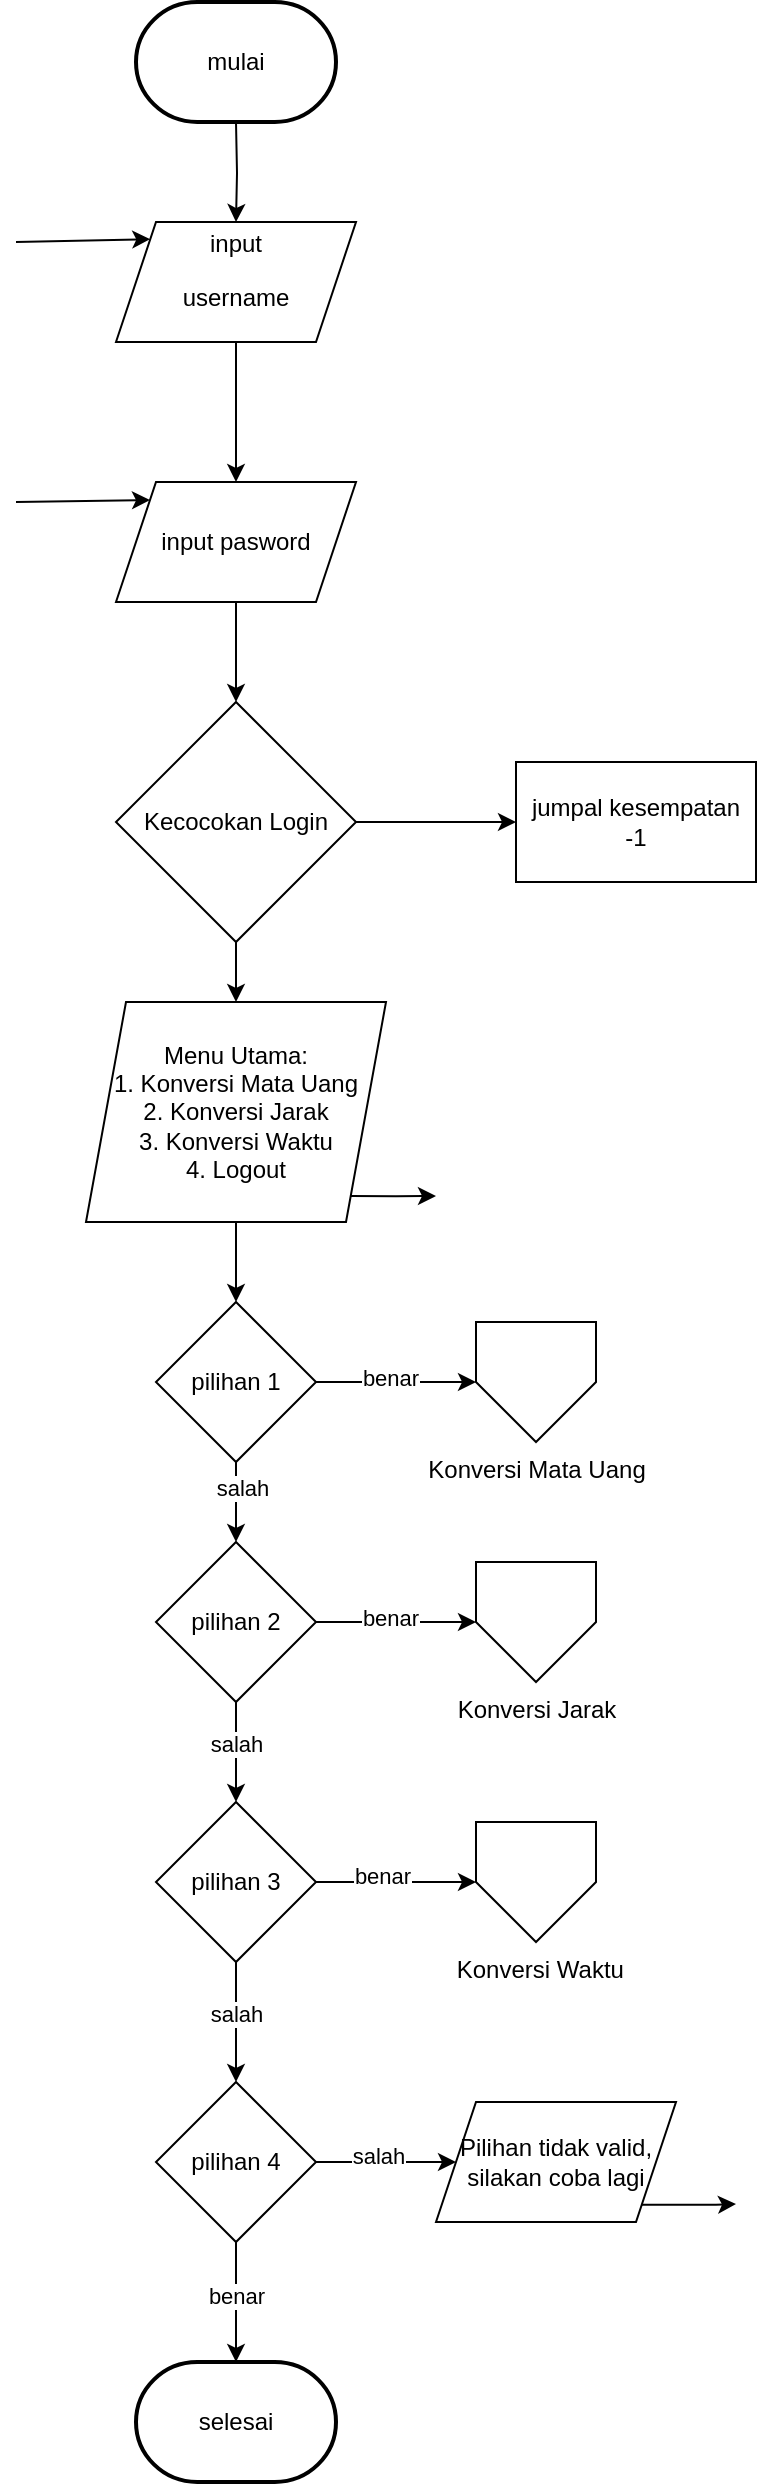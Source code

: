 <mxfile version="26.0.16" pages="4">
  <diagram name="menu" id="PaFuGZoxLM62-4yeDRPU">
    <mxGraphModel dx="880" dy="508" grid="1" gridSize="10" guides="1" tooltips="1" connect="1" arrows="1" fold="1" page="1" pageScale="1" pageWidth="2000" pageHeight="2000" background="none" math="0" shadow="0">
      <root>
        <mxCell id="0" />
        <mxCell id="1" parent="0" />
        <mxCell id="jKKuK3r9CQ5t2Ov0ZlWp-12" style="edgeStyle=orthogonalEdgeStyle;rounded=0;orthogonalLoop=1;jettySize=auto;html=1;exitX=0.5;exitY=1;exitDx=0;exitDy=0;entryX=0.5;entryY=0;entryDx=0;entryDy=0;" parent="1" target="jKKuK3r9CQ5t2Ov0ZlWp-2" edge="1">
          <mxGeometry relative="1" as="geometry">
            <mxPoint x="400" y="90" as="sourcePoint" />
          </mxGeometry>
        </mxCell>
        <mxCell id="jKKuK3r9CQ5t2Ov0ZlWp-13" style="edgeStyle=orthogonalEdgeStyle;rounded=0;orthogonalLoop=1;jettySize=auto;html=1;exitX=0.5;exitY=1;exitDx=0;exitDy=0;entryX=0.5;entryY=0;entryDx=0;entryDy=0;" parent="1" source="jKKuK3r9CQ5t2Ov0ZlWp-2" target="jKKuK3r9CQ5t2Ov0ZlWp-3" edge="1">
          <mxGeometry relative="1" as="geometry" />
        </mxCell>
        <mxCell id="jKKuK3r9CQ5t2Ov0ZlWp-2" value="input &lt;br&gt;&lt;p data-pm-slice=&quot;1 1 [&amp;quot;ordered_list&amp;quot;,{&amp;quot;spread&amp;quot;:false,&amp;quot;startingNumber&amp;quot;:1,&amp;quot;start&amp;quot;:246,&amp;quot;end&amp;quot;:616},&amp;quot;regular_list_item&amp;quot;,{&amp;quot;start&amp;quot;:259,&amp;quot;end&amp;quot;:306}]&quot;&gt;username&lt;/p&gt;" style="shape=parallelogram;perimeter=parallelogramPerimeter;whiteSpace=wrap;html=1;fixedSize=1;" parent="1" vertex="1">
          <mxGeometry x="340" y="140" width="120" height="60" as="geometry" />
        </mxCell>
        <mxCell id="jKKuK3r9CQ5t2Ov0ZlWp-14" style="edgeStyle=orthogonalEdgeStyle;rounded=0;orthogonalLoop=1;jettySize=auto;html=1;exitX=0.5;exitY=1;exitDx=0;exitDy=0;entryX=0.5;entryY=0;entryDx=0;entryDy=0;" parent="1" source="jKKuK3r9CQ5t2Ov0ZlWp-3" target="jKKuK3r9CQ5t2Ov0ZlWp-4" edge="1">
          <mxGeometry relative="1" as="geometry" />
        </mxCell>
        <mxCell id="jKKuK3r9CQ5t2Ov0ZlWp-3" value="input pasword" style="shape=parallelogram;perimeter=parallelogramPerimeter;whiteSpace=wrap;html=1;fixedSize=1;" parent="1" vertex="1">
          <mxGeometry x="340" y="270" width="120" height="60" as="geometry" />
        </mxCell>
        <mxCell id="jKKuK3r9CQ5t2Ov0ZlWp-19" style="edgeStyle=orthogonalEdgeStyle;rounded=0;orthogonalLoop=1;jettySize=auto;html=1;exitX=1;exitY=0.5;exitDx=0;exitDy=0;entryX=0;entryY=0.5;entryDx=0;entryDy=0;" parent="1" source="jKKuK3r9CQ5t2Ov0ZlWp-4" target="jKKuK3r9CQ5t2Ov0ZlWp-5" edge="1">
          <mxGeometry relative="1" as="geometry" />
        </mxCell>
        <mxCell id="jKKuK3r9CQ5t2Ov0ZlWp-4" value="Kecocokan Login" style="rhombus;whiteSpace=wrap;html=1;" parent="1" vertex="1">
          <mxGeometry x="340" y="380" width="120" height="120" as="geometry" />
        </mxCell>
        <mxCell id="jKKuK3r9CQ5t2Ov0ZlWp-5" value="jumpal kesempatan&lt;br&gt;-1" style="rounded=0;whiteSpace=wrap;html=1;" parent="1" vertex="1">
          <mxGeometry x="540" y="410" width="120" height="60" as="geometry" />
        </mxCell>
        <mxCell id="we6RopQRpU5hDQaVMeCz-5" style="edgeStyle=orthogonalEdgeStyle;rounded=0;orthogonalLoop=1;jettySize=auto;html=1;exitX=1;exitY=1;exitDx=0;exitDy=0;" edge="1" parent="1" source="we6RopQRpU5hDQaVMeCz-4">
          <mxGeometry relative="1" as="geometry">
            <mxPoint x="500" y="627" as="targetPoint" />
            <Array as="points">
              <mxPoint x="480" y="627" />
              <mxPoint x="480" y="627" />
            </Array>
          </mxGeometry>
        </mxCell>
        <mxCell id="we6RopQRpU5hDQaVMeCz-9" value="" style="endArrow=classic;html=1;rounded=0;entryX=0;entryY=0;entryDx=0;entryDy=0;" edge="1" parent="1" target="jKKuK3r9CQ5t2Ov0ZlWp-2">
          <mxGeometry width="50" height="50" relative="1" as="geometry">
            <mxPoint x="290" y="150" as="sourcePoint" />
            <mxPoint x="340" y="140" as="targetPoint" />
          </mxGeometry>
        </mxCell>
        <mxCell id="we6RopQRpU5hDQaVMeCz-10" value="" style="endArrow=classic;html=1;rounded=0;entryX=0;entryY=0;entryDx=0;entryDy=0;" edge="1" parent="1">
          <mxGeometry width="50" height="50" relative="1" as="geometry">
            <mxPoint x="290" y="280" as="sourcePoint" />
            <mxPoint x="357" y="279" as="targetPoint" />
          </mxGeometry>
        </mxCell>
        <mxCell id="we6RopQRpU5hDQaVMeCz-11" value="" style="edgeStyle=orthogonalEdgeStyle;rounded=0;orthogonalLoop=1;jettySize=auto;html=1;exitX=0.5;exitY=1;exitDx=0;exitDy=0;entryX=0.5;entryY=0;entryDx=0;entryDy=0;" edge="1" parent="1" source="jKKuK3r9CQ5t2Ov0ZlWp-4" target="we6RopQRpU5hDQaVMeCz-4">
          <mxGeometry relative="1" as="geometry">
            <mxPoint x="400" y="500" as="sourcePoint" />
            <mxPoint x="400" y="570" as="targetPoint" />
          </mxGeometry>
        </mxCell>
        <mxCell id="we6RopQRpU5hDQaVMeCz-17" style="edgeStyle=orthogonalEdgeStyle;rounded=0;orthogonalLoop=1;jettySize=auto;html=1;exitX=0.5;exitY=1;exitDx=0;exitDy=0;entryX=0.5;entryY=0;entryDx=0;entryDy=0;" edge="1" parent="1" source="we6RopQRpU5hDQaVMeCz-4" target="we6RopQRpU5hDQaVMeCz-12">
          <mxGeometry relative="1" as="geometry" />
        </mxCell>
        <mxCell id="we6RopQRpU5hDQaVMeCz-4" value="Menu Utama:&lt;br&gt;1. Konversi Mata Uang&lt;br&gt;2. Konversi Jarak&lt;br&gt;3. Konversi Waktu&lt;br&gt;4. Logout" style="shape=parallelogram;perimeter=parallelogramPerimeter;whiteSpace=wrap;html=1;fixedSize=1;" vertex="1" parent="1">
          <mxGeometry x="325" y="530" width="150" height="110" as="geometry" />
        </mxCell>
        <mxCell id="we6RopQRpU5hDQaVMeCz-18" style="edgeStyle=orthogonalEdgeStyle;rounded=0;orthogonalLoop=1;jettySize=auto;html=1;exitX=0.5;exitY=1;exitDx=0;exitDy=0;entryX=0.5;entryY=0;entryDx=0;entryDy=0;" edge="1" parent="1" source="we6RopQRpU5hDQaVMeCz-12" target="we6RopQRpU5hDQaVMeCz-14">
          <mxGeometry relative="1" as="geometry" />
        </mxCell>
        <mxCell id="we6RopQRpU5hDQaVMeCz-25" value="salah" style="edgeLabel;html=1;align=center;verticalAlign=middle;resizable=0;points=[];" vertex="1" connectable="0" parent="we6RopQRpU5hDQaVMeCz-18">
          <mxGeometry x="-0.35" y="3" relative="1" as="geometry">
            <mxPoint as="offset" />
          </mxGeometry>
        </mxCell>
        <mxCell id="-rcOCd8Atzw856FiC7b6-1" style="edgeStyle=orthogonalEdgeStyle;rounded=0;orthogonalLoop=1;jettySize=auto;html=1;exitX=1;exitY=0.5;exitDx=0;exitDy=0;entryX=0;entryY=0.5;entryDx=0;entryDy=0;" edge="1" parent="1" source="we6RopQRpU5hDQaVMeCz-12" target="we6RopQRpU5hDQaVMeCz-36">
          <mxGeometry relative="1" as="geometry" />
        </mxCell>
        <mxCell id="-rcOCd8Atzw856FiC7b6-2" value="benar" style="edgeLabel;html=1;align=center;verticalAlign=middle;resizable=0;points=[];" vertex="1" connectable="0" parent="-rcOCd8Atzw856FiC7b6-1">
          <mxGeometry x="-0.075" y="2" relative="1" as="geometry">
            <mxPoint as="offset" />
          </mxGeometry>
        </mxCell>
        <mxCell id="we6RopQRpU5hDQaVMeCz-12" value="pilihan 1" style="rhombus;whiteSpace=wrap;html=1;" vertex="1" parent="1">
          <mxGeometry x="360" y="680" width="80" height="80" as="geometry" />
        </mxCell>
        <mxCell id="we6RopQRpU5hDQaVMeCz-19" style="edgeStyle=orthogonalEdgeStyle;rounded=0;orthogonalLoop=1;jettySize=auto;html=1;exitX=0.5;exitY=1;exitDx=0;exitDy=0;entryX=0.5;entryY=0;entryDx=0;entryDy=0;" edge="1" parent="1" source="we6RopQRpU5hDQaVMeCz-14" target="we6RopQRpU5hDQaVMeCz-15">
          <mxGeometry relative="1" as="geometry" />
        </mxCell>
        <mxCell id="we6RopQRpU5hDQaVMeCz-24" value="salah" style="edgeLabel;html=1;align=center;verticalAlign=middle;resizable=0;points=[];" vertex="1" connectable="0" parent="we6RopQRpU5hDQaVMeCz-19">
          <mxGeometry x="-0.16" relative="1" as="geometry">
            <mxPoint as="offset" />
          </mxGeometry>
        </mxCell>
        <mxCell id="PN15e7CiV33TiKJdAGaC-4" style="edgeStyle=orthogonalEdgeStyle;rounded=0;orthogonalLoop=1;jettySize=auto;html=1;exitX=1;exitY=0.5;exitDx=0;exitDy=0;entryX=0;entryY=0.5;entryDx=0;entryDy=0;" edge="1" parent="1" source="we6RopQRpU5hDQaVMeCz-14" target="PN15e7CiV33TiKJdAGaC-3">
          <mxGeometry relative="1" as="geometry" />
        </mxCell>
        <mxCell id="S9TgXpWp1wQEoed72htE-3" value="benar" style="edgeLabel;html=1;align=center;verticalAlign=middle;resizable=0;points=[];" vertex="1" connectable="0" parent="PN15e7CiV33TiKJdAGaC-4">
          <mxGeometry x="-0.075" y="2" relative="1" as="geometry">
            <mxPoint as="offset" />
          </mxGeometry>
        </mxCell>
        <mxCell id="we6RopQRpU5hDQaVMeCz-14" value="pilihan 2" style="rhombus;whiteSpace=wrap;html=1;" vertex="1" parent="1">
          <mxGeometry x="360" y="800" width="80" height="80" as="geometry" />
        </mxCell>
        <mxCell id="we6RopQRpU5hDQaVMeCz-20" style="edgeStyle=orthogonalEdgeStyle;rounded=0;orthogonalLoop=1;jettySize=auto;html=1;exitX=0.5;exitY=1;exitDx=0;exitDy=0;entryX=0.5;entryY=0;entryDx=0;entryDy=0;" edge="1" parent="1" source="we6RopQRpU5hDQaVMeCz-15" target="we6RopQRpU5hDQaVMeCz-16">
          <mxGeometry relative="1" as="geometry" />
        </mxCell>
        <mxCell id="we6RopQRpU5hDQaVMeCz-22" value="salah" style="edgeLabel;html=1;align=center;verticalAlign=middle;resizable=0;points=[];" vertex="1" connectable="0" parent="we6RopQRpU5hDQaVMeCz-20">
          <mxGeometry x="-0.133" relative="1" as="geometry">
            <mxPoint as="offset" />
          </mxGeometry>
        </mxCell>
        <mxCell id="S9TgXpWp1wQEoed72htE-2" style="edgeStyle=orthogonalEdgeStyle;rounded=0;orthogonalLoop=1;jettySize=auto;html=1;exitX=1;exitY=0.5;exitDx=0;exitDy=0;entryX=0;entryY=0.5;entryDx=0;entryDy=0;" edge="1" parent="1" source="we6RopQRpU5hDQaVMeCz-15" target="S9TgXpWp1wQEoed72htE-1">
          <mxGeometry relative="1" as="geometry" />
        </mxCell>
        <mxCell id="S9TgXpWp1wQEoed72htE-4" value="benar" style="edgeLabel;html=1;align=center;verticalAlign=middle;resizable=0;points=[];" vertex="1" connectable="0" parent="S9TgXpWp1wQEoed72htE-2">
          <mxGeometry x="-0.175" y="3" relative="1" as="geometry">
            <mxPoint as="offset" />
          </mxGeometry>
        </mxCell>
        <mxCell id="we6RopQRpU5hDQaVMeCz-15" value="pilihan 3" style="rhombus;whiteSpace=wrap;html=1;" vertex="1" parent="1">
          <mxGeometry x="360" y="930" width="80" height="80" as="geometry" />
        </mxCell>
        <mxCell id="we6RopQRpU5hDQaVMeCz-21" style="edgeStyle=orthogonalEdgeStyle;rounded=0;orthogonalLoop=1;jettySize=auto;html=1;exitX=0.5;exitY=1;exitDx=0;exitDy=0;" edge="1" parent="1" source="we6RopQRpU5hDQaVMeCz-16">
          <mxGeometry relative="1" as="geometry">
            <mxPoint x="400" y="1210" as="targetPoint" />
          </mxGeometry>
        </mxCell>
        <mxCell id="we6RopQRpU5hDQaVMeCz-23" value="benar" style="edgeLabel;html=1;align=center;verticalAlign=middle;resizable=0;points=[];" vertex="1" connectable="0" parent="we6RopQRpU5hDQaVMeCz-21">
          <mxGeometry x="-0.1" relative="1" as="geometry">
            <mxPoint as="offset" />
          </mxGeometry>
        </mxCell>
        <mxCell id="we6RopQRpU5hDQaVMeCz-27" style="edgeStyle=orthogonalEdgeStyle;rounded=0;orthogonalLoop=1;jettySize=auto;html=1;exitX=1;exitY=0.5;exitDx=0;exitDy=0;entryX=0;entryY=0.5;entryDx=0;entryDy=0;" edge="1" parent="1" source="we6RopQRpU5hDQaVMeCz-16" target="we6RopQRpU5hDQaVMeCz-26">
          <mxGeometry relative="1" as="geometry" />
        </mxCell>
        <mxCell id="we6RopQRpU5hDQaVMeCz-29" value="salah" style="edgeLabel;html=1;align=center;verticalAlign=middle;resizable=0;points=[];" vertex="1" connectable="0" parent="we6RopQRpU5hDQaVMeCz-27">
          <mxGeometry x="-0.114" y="3" relative="1" as="geometry">
            <mxPoint as="offset" />
          </mxGeometry>
        </mxCell>
        <mxCell id="we6RopQRpU5hDQaVMeCz-16" value="pilihan 4" style="rhombus;whiteSpace=wrap;html=1;" vertex="1" parent="1">
          <mxGeometry x="360" y="1070" width="80" height="80" as="geometry" />
        </mxCell>
        <mxCell id="we6RopQRpU5hDQaVMeCz-28" style="edgeStyle=orthogonalEdgeStyle;rounded=0;orthogonalLoop=1;jettySize=auto;html=1;exitX=1;exitY=1;exitDx=0;exitDy=0;" edge="1" parent="1" source="we6RopQRpU5hDQaVMeCz-26">
          <mxGeometry relative="1" as="geometry">
            <mxPoint x="650" y="1131" as="targetPoint" />
          </mxGeometry>
        </mxCell>
        <mxCell id="we6RopQRpU5hDQaVMeCz-26" value="Pilihan tidak valid, silakan coba lagi" style="shape=parallelogram;perimeter=parallelogramPerimeter;whiteSpace=wrap;html=1;fixedSize=1;" vertex="1" parent="1">
          <mxGeometry x="500" y="1080" width="120" height="60" as="geometry" />
        </mxCell>
        <mxCell id="we6RopQRpU5hDQaVMeCz-36" value="Konversi Mata Uang" style="verticalLabelPosition=bottom;verticalAlign=top;html=1;shape=offPageConnector;rounded=0;size=0.5;" vertex="1" parent="1">
          <mxGeometry x="520" y="690" width="60" height="60" as="geometry" />
        </mxCell>
        <mxCell id="L_Gi7glhGP91PALfVu3a-1" value="mulai" style="strokeWidth=2;html=1;shape=mxgraph.flowchart.terminator;whiteSpace=wrap;" vertex="1" parent="1">
          <mxGeometry x="350" y="30" width="100" height="60" as="geometry" />
        </mxCell>
        <mxCell id="L_Gi7glhGP91PALfVu3a-2" value="selesai" style="strokeWidth=2;html=1;shape=mxgraph.flowchart.terminator;whiteSpace=wrap;" vertex="1" parent="1">
          <mxGeometry x="350" y="1210" width="100" height="60" as="geometry" />
        </mxCell>
        <mxCell id="PN15e7CiV33TiKJdAGaC-3" value="Konversi Jarak" style="verticalLabelPosition=bottom;verticalAlign=top;html=1;shape=offPageConnector;rounded=0;size=0.5;" vertex="1" parent="1">
          <mxGeometry x="520" y="810" width="60" height="60" as="geometry" />
        </mxCell>
        <mxCell id="S9TgXpWp1wQEoed72htE-1" value="&amp;nbsp;Konversi Waktu" style="verticalLabelPosition=bottom;verticalAlign=top;html=1;shape=offPageConnector;rounded=0;size=0.5;" vertex="1" parent="1">
          <mxGeometry x="520" y="940" width="60" height="60" as="geometry" />
        </mxCell>
      </root>
    </mxGraphModel>
  </diagram>
  <diagram id="w9w2Q3WqlXrFfIdAUYeF" name="Konversi Mata Uang">
    <mxGraphModel dx="838" dy="484" grid="1" gridSize="10" guides="1" tooltips="1" connect="1" arrows="1" fold="1" page="1" pageScale="1" pageWidth="2000" pageHeight="2000" math="0" shadow="0">
      <root>
        <mxCell id="0" />
        <mxCell id="1" parent="0" />
        <mxCell id="YVcbSapDFp45wGWHwOj0-3" style="edgeStyle=orthogonalEdgeStyle;rounded=0;orthogonalLoop=1;jettySize=auto;html=1;exitX=0.5;exitY=1;exitDx=0;exitDy=0;entryX=0.5;entryY=0;entryDx=0;entryDy=0;" edge="1" parent="1" source="YVcbSapDFp45wGWHwOj0-1">
          <mxGeometry relative="1" as="geometry">
            <mxPoint x="360" y="140" as="targetPoint" />
          </mxGeometry>
        </mxCell>
        <mxCell id="YVcbSapDFp45wGWHwOj0-1" value="Konversi Mata Uang" style="verticalLabelPosition=bottom;verticalAlign=top;html=1;shape=offPageConnector;rounded=0;size=0.5;" vertex="1" parent="1">
          <mxGeometry x="330" y="20" width="60" height="60" as="geometry" />
        </mxCell>
        <mxCell id="PfOOcujbiFSWnE9gJDaE-3" style="edgeStyle=orthogonalEdgeStyle;rounded=0;orthogonalLoop=1;jettySize=auto;html=1;exitX=0.5;exitY=1;exitDx=0;exitDy=0;exitPerimeter=0;entryX=0.5;entryY=0;entryDx=0;entryDy=0;" edge="1" parent="1" source="YVcbSapDFp45wGWHwOj0-4" target="PfOOcujbiFSWnE9gJDaE-2">
          <mxGeometry relative="1" as="geometry" />
        </mxCell>
        <mxCell id="YVcbSapDFp45wGWHwOj0-4" value="mulai" style="strokeWidth=2;html=1;shape=mxgraph.flowchart.terminator;whiteSpace=wrap;" vertex="1" parent="1">
          <mxGeometry x="310" y="140" width="100" height="60" as="geometry" />
        </mxCell>
        <mxCell id="4in6TA6v4UdcMgMGvu6u-65" style="edgeStyle=orthogonalEdgeStyle;rounded=0;orthogonalLoop=1;jettySize=auto;html=1;exitX=0.5;exitY=1;exitDx=0;exitDy=0;entryX=0.5;entryY=0;entryDx=0;entryDy=0;" edge="1" parent="1" source="PfOOcujbiFSWnE9gJDaE-2" target="skjKZLAa6a59sgEuuwGW-2">
          <mxGeometry relative="1" as="geometry" />
        </mxCell>
        <mxCell id="PfOOcujbiFSWnE9gJDaE-2" value="Konversi Mata Uang:&lt;br&gt;1. Rupiah ke Dolar AS&lt;br&gt;2. Rupiah ke Euro&lt;br&gt;3. Dolar AS ke Rupiah&lt;br&gt;4. Dolar AS ke Euro&lt;br&gt;5. Euro ke Rupiah&lt;br&gt;6. Euro ke Dolar AS&lt;br&gt;7. Kembali" style="shape=parallelogram;perimeter=parallelogramPerimeter;whiteSpace=wrap;html=1;fixedSize=1;" vertex="1" parent="1">
          <mxGeometry x="250" y="240" width="220" height="120" as="geometry" />
        </mxCell>
        <mxCell id="skjKZLAa6a59sgEuuwGW-1" value="" style="endArrow=classic;html=1;rounded=0;entryX=0;entryY=0;entryDx=0;entryDy=0;" edge="1" parent="1">
          <mxGeometry width="50" height="50" relative="1" as="geometry">
            <mxPoint x="200" y="260" as="sourcePoint" />
            <mxPoint x="267" y="259" as="targetPoint" />
          </mxGeometry>
        </mxCell>
        <mxCell id="4in6TA6v4UdcMgMGvu6u-3" style="edgeStyle=orthogonalEdgeStyle;rounded=0;orthogonalLoop=1;jettySize=auto;html=1;exitX=1;exitY=0.5;exitDx=0;exitDy=0;" edge="1" parent="1" source="skjKZLAa6a59sgEuuwGW-2" target="4in6TA6v4UdcMgMGvu6u-1">
          <mxGeometry relative="1" as="geometry" />
        </mxCell>
        <mxCell id="4in6TA6v4UdcMgMGvu6u-82" value="benar" style="edgeLabel;html=1;align=center;verticalAlign=middle;resizable=0;points=[];" vertex="1" connectable="0" parent="4in6TA6v4UdcMgMGvu6u-3">
          <mxGeometry x="-0.271" y="1" relative="1" as="geometry">
            <mxPoint as="offset" />
          </mxGeometry>
        </mxCell>
        <mxCell id="4in6TA6v4UdcMgMGvu6u-55" style="edgeStyle=orthogonalEdgeStyle;rounded=0;orthogonalLoop=1;jettySize=auto;html=1;exitX=0.5;exitY=1;exitDx=0;exitDy=0;entryX=0.5;entryY=0;entryDx=0;entryDy=0;" edge="1" parent="1" source="skjKZLAa6a59sgEuuwGW-2" target="skjKZLAa6a59sgEuuwGW-3">
          <mxGeometry relative="1" as="geometry" />
        </mxCell>
        <mxCell id="4in6TA6v4UdcMgMGvu6u-81" value="salah" style="edgeLabel;html=1;align=center;verticalAlign=middle;resizable=0;points=[];" vertex="1" connectable="0" parent="4in6TA6v4UdcMgMGvu6u-55">
          <mxGeometry x="-0.265" y="1" relative="1" as="geometry">
            <mxPoint as="offset" />
          </mxGeometry>
        </mxCell>
        <mxCell id="skjKZLAa6a59sgEuuwGW-2" value="pilihan 1" style="rhombus;whiteSpace=wrap;html=1;" vertex="1" parent="1">
          <mxGeometry x="320" y="390" width="80" height="80" as="geometry" />
        </mxCell>
        <mxCell id="4in6TA6v4UdcMgMGvu6u-56" style="edgeStyle=orthogonalEdgeStyle;rounded=0;orthogonalLoop=1;jettySize=auto;html=1;exitX=0.5;exitY=1;exitDx=0;exitDy=0;entryX=0.5;entryY=0;entryDx=0;entryDy=0;" edge="1" parent="1" source="skjKZLAa6a59sgEuuwGW-3" target="skjKZLAa6a59sgEuuwGW-4">
          <mxGeometry relative="1" as="geometry" />
        </mxCell>
        <mxCell id="4in6TA6v4UdcMgMGvu6u-79" value="salah" style="edgeLabel;html=1;align=center;verticalAlign=middle;resizable=0;points=[];" vertex="1" connectable="0" parent="4in6TA6v4UdcMgMGvu6u-56">
          <mxGeometry x="-0.436" y="-4" relative="1" as="geometry">
            <mxPoint as="offset" />
          </mxGeometry>
        </mxCell>
        <mxCell id="skjKZLAa6a59sgEuuwGW-3" value="pilihan 2" style="rhombus;whiteSpace=wrap;html=1;" vertex="1" parent="1">
          <mxGeometry x="320" y="520" width="80" height="80" as="geometry" />
        </mxCell>
        <mxCell id="4in6TA6v4UdcMgMGvu6u-29" style="edgeStyle=orthogonalEdgeStyle;rounded=0;orthogonalLoop=1;jettySize=auto;html=1;exitX=1;exitY=0.5;exitDx=0;exitDy=0;" edge="1" parent="1" source="skjKZLAa6a59sgEuuwGW-4" target="4in6TA6v4UdcMgMGvu6u-24">
          <mxGeometry relative="1" as="geometry" />
        </mxCell>
        <mxCell id="4in6TA6v4UdcMgMGvu6u-78" value="benar" style="edgeLabel;html=1;align=center;verticalAlign=middle;resizable=0;points=[];" vertex="1" connectable="0" parent="4in6TA6v4UdcMgMGvu6u-29">
          <mxGeometry x="-0.093" y="1" relative="1" as="geometry">
            <mxPoint as="offset" />
          </mxGeometry>
        </mxCell>
        <mxCell id="4in6TA6v4UdcMgMGvu6u-57" style="edgeStyle=orthogonalEdgeStyle;rounded=0;orthogonalLoop=1;jettySize=auto;html=1;exitX=0.5;exitY=1;exitDx=0;exitDy=0;entryX=0.5;entryY=0;entryDx=0;entryDy=0;" edge="1" parent="1" source="skjKZLAa6a59sgEuuwGW-4" target="skjKZLAa6a59sgEuuwGW-5">
          <mxGeometry relative="1" as="geometry" />
        </mxCell>
        <mxCell id="4in6TA6v4UdcMgMGvu6u-77" value="salah" style="edgeLabel;html=1;align=center;verticalAlign=middle;resizable=0;points=[];" vertex="1" connectable="0" parent="4in6TA6v4UdcMgMGvu6u-57">
          <mxGeometry x="-0.227" y="2" relative="1" as="geometry">
            <mxPoint as="offset" />
          </mxGeometry>
        </mxCell>
        <mxCell id="skjKZLAa6a59sgEuuwGW-4" value="pilihan 3" style="rhombus;whiteSpace=wrap;html=1;" vertex="1" parent="1">
          <mxGeometry x="320" y="650" width="80" height="80" as="geometry" />
        </mxCell>
        <mxCell id="4in6TA6v4UdcMgMGvu6u-58" style="edgeStyle=orthogonalEdgeStyle;rounded=0;orthogonalLoop=1;jettySize=auto;html=1;exitX=0.5;exitY=1;exitDx=0;exitDy=0;entryX=0.5;entryY=0;entryDx=0;entryDy=0;" edge="1" parent="1" source="skjKZLAa6a59sgEuuwGW-5" target="skjKZLAa6a59sgEuuwGW-6">
          <mxGeometry relative="1" as="geometry" />
        </mxCell>
        <mxCell id="4in6TA6v4UdcMgMGvu6u-75" value="salah" style="edgeLabel;html=1;align=center;verticalAlign=middle;resizable=0;points=[];" vertex="1" connectable="0" parent="4in6TA6v4UdcMgMGvu6u-58">
          <mxGeometry x="-0.322" y="4" relative="1" as="geometry">
            <mxPoint as="offset" />
          </mxGeometry>
        </mxCell>
        <mxCell id="skjKZLAa6a59sgEuuwGW-5" value="pilihan 4" style="rhombus;whiteSpace=wrap;html=1;" vertex="1" parent="1">
          <mxGeometry x="320" y="780" width="80" height="80" as="geometry" />
        </mxCell>
        <mxCell id="4in6TA6v4UdcMgMGvu6u-59" style="edgeStyle=orthogonalEdgeStyle;rounded=0;orthogonalLoop=1;jettySize=auto;html=1;exitX=0.5;exitY=1;exitDx=0;exitDy=0;entryX=0.5;entryY=0;entryDx=0;entryDy=0;" edge="1" parent="1" source="skjKZLAa6a59sgEuuwGW-6" target="skjKZLAa6a59sgEuuwGW-7">
          <mxGeometry relative="1" as="geometry" />
        </mxCell>
        <mxCell id="4in6TA6v4UdcMgMGvu6u-73" value="salah" style="edgeLabel;html=1;align=center;verticalAlign=middle;resizable=0;points=[];" vertex="1" connectable="0" parent="4in6TA6v4UdcMgMGvu6u-59">
          <mxGeometry x="-0.421" y="2" relative="1" as="geometry">
            <mxPoint as="offset" />
          </mxGeometry>
        </mxCell>
        <mxCell id="skjKZLAa6a59sgEuuwGW-6" value="pilihan 5" style="rhombus;whiteSpace=wrap;html=1;" vertex="1" parent="1">
          <mxGeometry x="320" y="910" width="80" height="80" as="geometry" />
        </mxCell>
        <mxCell id="4in6TA6v4UdcMgMGvu6u-53" style="edgeStyle=orthogonalEdgeStyle;rounded=0;orthogonalLoop=1;jettySize=auto;html=1;exitX=1;exitY=0.5;exitDx=0;exitDy=0;entryX=0;entryY=0.5;entryDx=0;entryDy=0;" edge="1" parent="1" source="skjKZLAa6a59sgEuuwGW-7" target="4in6TA6v4UdcMgMGvu6u-48">
          <mxGeometry relative="1" as="geometry" />
        </mxCell>
        <mxCell id="4in6TA6v4UdcMgMGvu6u-72" value="benar" style="edgeLabel;html=1;align=center;verticalAlign=middle;resizable=0;points=[];" vertex="1" connectable="0" parent="4in6TA6v4UdcMgMGvu6u-53">
          <mxGeometry x="-0.099" y="1" relative="1" as="geometry">
            <mxPoint as="offset" />
          </mxGeometry>
        </mxCell>
        <mxCell id="4in6TA6v4UdcMgMGvu6u-60" style="edgeStyle=orthogonalEdgeStyle;rounded=0;orthogonalLoop=1;jettySize=auto;html=1;exitX=0.5;exitY=1;exitDx=0;exitDy=0;entryX=0.5;entryY=0;entryDx=0;entryDy=0;" edge="1" parent="1" source="skjKZLAa6a59sgEuuwGW-7" target="skjKZLAa6a59sgEuuwGW-8">
          <mxGeometry relative="1" as="geometry" />
        </mxCell>
        <mxCell id="4in6TA6v4UdcMgMGvu6u-71" value="salah" style="edgeLabel;html=1;align=center;verticalAlign=middle;resizable=0;points=[];" vertex="1" connectable="0" parent="4in6TA6v4UdcMgMGvu6u-60">
          <mxGeometry x="-0.312" relative="1" as="geometry">
            <mxPoint as="offset" />
          </mxGeometry>
        </mxCell>
        <mxCell id="skjKZLAa6a59sgEuuwGW-7" value="pilihan 6" style="rhombus;whiteSpace=wrap;html=1;" vertex="1" parent="1">
          <mxGeometry x="320" y="1070" width="80" height="80" as="geometry" />
        </mxCell>
        <mxCell id="4in6TA6v4UdcMgMGvu6u-66" style="edgeStyle=orthogonalEdgeStyle;rounded=0;orthogonalLoop=1;jettySize=auto;html=1;exitX=1;exitY=0.5;exitDx=0;exitDy=0;" edge="1" parent="1" source="skjKZLAa6a59sgEuuwGW-8">
          <mxGeometry relative="1" as="geometry">
            <mxPoint x="1100" y="1110" as="targetPoint" />
          </mxGeometry>
        </mxCell>
        <mxCell id="4in6TA6v4UdcMgMGvu6u-67" value="salah" style="edgeLabel;html=1;align=center;verticalAlign=middle;resizable=0;points=[];" vertex="1" connectable="0" parent="4in6TA6v4UdcMgMGvu6u-66">
          <mxGeometry x="-0.888" y="3" relative="1" as="geometry">
            <mxPoint as="offset" />
          </mxGeometry>
        </mxCell>
        <mxCell id="skjKZLAa6a59sgEuuwGW-8" value="pilihan 7" style="rhombus;whiteSpace=wrap;html=1;" vertex="1" parent="1">
          <mxGeometry x="320" y="1220" width="80" height="80" as="geometry" />
        </mxCell>
        <mxCell id="4in6TA6v4UdcMgMGvu6u-5" style="edgeStyle=orthogonalEdgeStyle;rounded=0;orthogonalLoop=1;jettySize=auto;html=1;exitX=1;exitY=0.5;exitDx=0;exitDy=0;" edge="1" parent="1" source="4in6TA6v4UdcMgMGvu6u-1">
          <mxGeometry relative="1" as="geometry">
            <mxPoint x="700" y="430" as="targetPoint" />
          </mxGeometry>
        </mxCell>
        <mxCell id="4in6TA6v4UdcMgMGvu6u-1" value="Masukkan jumlah" style="shape=parallelogram;perimeter=parallelogramPerimeter;whiteSpace=wrap;html=1;fixedSize=1;" vertex="1" parent="1">
          <mxGeometry x="500" y="400" width="120" height="60" as="geometry" />
        </mxCell>
        <mxCell id="4in6TA6v4UdcMgMGvu6u-2" value="" style="endArrow=classic;html=1;rounded=0;entryX=0;entryY=0;entryDx=0;entryDy=0;" edge="1" parent="1">
          <mxGeometry width="50" height="50" relative="1" as="geometry">
            <mxPoint x="450" y="411" as="sourcePoint" />
            <mxPoint x="517" y="410" as="targetPoint" />
          </mxGeometry>
        </mxCell>
        <mxCell id="4in6TA6v4UdcMgMGvu6u-8" value="" style="edgeStyle=orthogonalEdgeStyle;rounded=0;orthogonalLoop=1;jettySize=auto;html=1;" edge="1" parent="1" source="4in6TA6v4UdcMgMGvu6u-6" target="4in6TA6v4UdcMgMGvu6u-7">
          <mxGeometry relative="1" as="geometry" />
        </mxCell>
        <mxCell id="4in6TA6v4UdcMgMGvu6u-6" value="jumlah * kurs_usd" style="rounded=0;whiteSpace=wrap;html=1;" vertex="1" parent="1">
          <mxGeometry x="700" y="400" width="120" height="60" as="geometry" />
        </mxCell>
        <mxCell id="4in6TA6v4UdcMgMGvu6u-10" style="edgeStyle=orthogonalEdgeStyle;rounded=0;orthogonalLoop=1;jettySize=auto;html=1;exitX=1;exitY=0.75;exitDx=0;exitDy=0;" edge="1" parent="1" source="4in6TA6v4UdcMgMGvu6u-7">
          <mxGeometry relative="1" as="geometry">
            <mxPoint x="1030" y="441.714" as="targetPoint" />
          </mxGeometry>
        </mxCell>
        <mxCell id="4in6TA6v4UdcMgMGvu6u-7" value="&lt;div&gt;hasil&lt;/div&gt;" style="shape=parallelogram;perimeter=parallelogramPerimeter;whiteSpace=wrap;html=1;fixedSize=1;" vertex="1" parent="1">
          <mxGeometry x="880" y="400" width="120" height="60" as="geometry" />
        </mxCell>
        <mxCell id="4in6TA6v4UdcMgMGvu6u-11" style="edgeStyle=orthogonalEdgeStyle;rounded=0;orthogonalLoop=1;jettySize=auto;html=1;exitX=1;exitY=0.5;exitDx=0;exitDy=0;entryX=0.998;entryY=0.165;entryDx=0;entryDy=0;entryPerimeter=0;" edge="1" parent="1" source="4in6TA6v4UdcMgMGvu6u-7" target="PfOOcujbiFSWnE9gJDaE-2">
          <mxGeometry relative="1" as="geometry">
            <Array as="points">
              <mxPoint x="1100" y="430" />
              <mxPoint x="1100" y="260" />
            </Array>
          </mxGeometry>
        </mxCell>
        <mxCell id="4in6TA6v4UdcMgMGvu6u-14" style="edgeStyle=orthogonalEdgeStyle;rounded=0;orthogonalLoop=1;jettySize=auto;html=1;exitX=1;exitY=0.5;exitDx=0;exitDy=0;" edge="1" target="4in6TA6v4UdcMgMGvu6u-16" parent="1">
          <mxGeometry relative="1" as="geometry">
            <mxPoint x="400" y="560" as="sourcePoint" />
          </mxGeometry>
        </mxCell>
        <mxCell id="4in6TA6v4UdcMgMGvu6u-80" value="benar" style="edgeLabel;html=1;align=center;verticalAlign=middle;resizable=0;points=[];" vertex="1" connectable="0" parent="4in6TA6v4UdcMgMGvu6u-14">
          <mxGeometry x="-0.24" relative="1" as="geometry">
            <mxPoint as="offset" />
          </mxGeometry>
        </mxCell>
        <mxCell id="4in6TA6v4UdcMgMGvu6u-15" style="edgeStyle=orthogonalEdgeStyle;rounded=0;orthogonalLoop=1;jettySize=auto;html=1;exitX=1;exitY=0.5;exitDx=0;exitDy=0;" edge="1" source="4in6TA6v4UdcMgMGvu6u-16" parent="1">
          <mxGeometry relative="1" as="geometry">
            <mxPoint x="700" y="560" as="targetPoint" />
          </mxGeometry>
        </mxCell>
        <mxCell id="4in6TA6v4UdcMgMGvu6u-16" value="Masukkan jumlah" style="shape=parallelogram;perimeter=parallelogramPerimeter;whiteSpace=wrap;html=1;fixedSize=1;" vertex="1" parent="1">
          <mxGeometry x="500" y="530" width="120" height="60" as="geometry" />
        </mxCell>
        <mxCell id="4in6TA6v4UdcMgMGvu6u-17" value="" style="endArrow=classic;html=1;rounded=0;entryX=0;entryY=0;entryDx=0;entryDy=0;" edge="1" parent="1">
          <mxGeometry width="50" height="50" relative="1" as="geometry">
            <mxPoint x="450" y="541" as="sourcePoint" />
            <mxPoint x="517" y="540" as="targetPoint" />
          </mxGeometry>
        </mxCell>
        <mxCell id="4in6TA6v4UdcMgMGvu6u-18" value="" style="edgeStyle=orthogonalEdgeStyle;rounded=0;orthogonalLoop=1;jettySize=auto;html=1;" edge="1" source="4in6TA6v4UdcMgMGvu6u-19" target="4in6TA6v4UdcMgMGvu6u-21" parent="1">
          <mxGeometry relative="1" as="geometry" />
        </mxCell>
        <mxCell id="4in6TA6v4UdcMgMGvu6u-19" value="jumlah * kurs_euro" style="rounded=0;whiteSpace=wrap;html=1;" vertex="1" parent="1">
          <mxGeometry x="700" y="530" width="120" height="60" as="geometry" />
        </mxCell>
        <mxCell id="4in6TA6v4UdcMgMGvu6u-20" style="edgeStyle=orthogonalEdgeStyle;rounded=0;orthogonalLoop=1;jettySize=auto;html=1;exitX=1;exitY=0.75;exitDx=0;exitDy=0;" edge="1" source="4in6TA6v4UdcMgMGvu6u-21" parent="1">
          <mxGeometry relative="1" as="geometry">
            <mxPoint x="1030" y="571.714" as="targetPoint" />
          </mxGeometry>
        </mxCell>
        <mxCell id="4in6TA6v4UdcMgMGvu6u-22" style="edgeStyle=orthogonalEdgeStyle;rounded=0;orthogonalLoop=1;jettySize=auto;html=1;exitX=1;exitY=0.5;exitDx=0;exitDy=0;" edge="1" parent="1" source="4in6TA6v4UdcMgMGvu6u-21">
          <mxGeometry relative="1" as="geometry">
            <mxPoint x="1100" y="430" as="targetPoint" />
          </mxGeometry>
        </mxCell>
        <mxCell id="4in6TA6v4UdcMgMGvu6u-21" value="&lt;div&gt;hasil&lt;/div&gt;" style="shape=parallelogram;perimeter=parallelogramPerimeter;whiteSpace=wrap;html=1;fixedSize=1;" vertex="1" parent="1">
          <mxGeometry x="880" y="530" width="120" height="60" as="geometry" />
        </mxCell>
        <mxCell id="4in6TA6v4UdcMgMGvu6u-23" style="edgeStyle=orthogonalEdgeStyle;rounded=0;orthogonalLoop=1;jettySize=auto;html=1;exitX=1;exitY=0.5;exitDx=0;exitDy=0;" edge="1" source="4in6TA6v4UdcMgMGvu6u-24" parent="1">
          <mxGeometry relative="1" as="geometry">
            <mxPoint x="670" y="690" as="targetPoint" />
          </mxGeometry>
        </mxCell>
        <mxCell id="4in6TA6v4UdcMgMGvu6u-24" value="Masukkan jumlah" style="shape=parallelogram;perimeter=parallelogramPerimeter;whiteSpace=wrap;html=1;fixedSize=1;" vertex="1" parent="1">
          <mxGeometry x="470" y="660" width="120" height="60" as="geometry" />
        </mxCell>
        <mxCell id="4in6TA6v4UdcMgMGvu6u-25" value="" style="endArrow=classic;html=1;rounded=0;entryX=0;entryY=0;entryDx=0;entryDy=0;" edge="1" parent="1">
          <mxGeometry width="50" height="50" relative="1" as="geometry">
            <mxPoint x="420" y="671" as="sourcePoint" />
            <mxPoint x="487" y="670" as="targetPoint" />
          </mxGeometry>
        </mxCell>
        <mxCell id="4in6TA6v4UdcMgMGvu6u-26" value="" style="edgeStyle=orthogonalEdgeStyle;rounded=0;orthogonalLoop=1;jettySize=auto;html=1;" edge="1" source="4in6TA6v4UdcMgMGvu6u-27" target="4in6TA6v4UdcMgMGvu6u-28" parent="1">
          <mxGeometry relative="1" as="geometry" />
        </mxCell>
        <mxCell id="4in6TA6v4UdcMgMGvu6u-27" value="jumlah / kurs_usd" style="rounded=0;whiteSpace=wrap;html=1;" vertex="1" parent="1">
          <mxGeometry x="670" y="660" width="120" height="60" as="geometry" />
        </mxCell>
        <mxCell id="4in6TA6v4UdcMgMGvu6u-30" style="edgeStyle=orthogonalEdgeStyle;rounded=0;orthogonalLoop=1;jettySize=auto;html=1;exitX=1;exitY=0.5;exitDx=0;exitDy=0;" edge="1" parent="1" source="4in6TA6v4UdcMgMGvu6u-28">
          <mxGeometry relative="1" as="geometry">
            <mxPoint x="1100" y="560" as="targetPoint" />
          </mxGeometry>
        </mxCell>
        <mxCell id="4in6TA6v4UdcMgMGvu6u-83" style="edgeStyle=orthogonalEdgeStyle;rounded=0;orthogonalLoop=1;jettySize=auto;html=1;exitX=1;exitY=0.75;exitDx=0;exitDy=0;" edge="1" parent="1" source="4in6TA6v4UdcMgMGvu6u-28">
          <mxGeometry relative="1" as="geometry">
            <mxPoint x="1000" y="701.714" as="targetPoint" />
          </mxGeometry>
        </mxCell>
        <mxCell id="4in6TA6v4UdcMgMGvu6u-28" value="&lt;div&gt;hasil&lt;/div&gt;" style="shape=parallelogram;perimeter=parallelogramPerimeter;whiteSpace=wrap;html=1;fixedSize=1;" vertex="1" parent="1">
          <mxGeometry x="850" y="660" width="120" height="60" as="geometry" />
        </mxCell>
        <mxCell id="4in6TA6v4UdcMgMGvu6u-31" style="edgeStyle=orthogonalEdgeStyle;rounded=0;orthogonalLoop=1;jettySize=auto;html=1;exitX=1;exitY=0.5;exitDx=0;exitDy=0;" edge="1" target="4in6TA6v4UdcMgMGvu6u-33" parent="1">
          <mxGeometry relative="1" as="geometry">
            <mxPoint x="400" y="820" as="sourcePoint" />
          </mxGeometry>
        </mxCell>
        <mxCell id="4in6TA6v4UdcMgMGvu6u-76" value="benar" style="edgeLabel;html=1;align=center;verticalAlign=middle;resizable=0;points=[];" vertex="1" connectable="0" parent="4in6TA6v4UdcMgMGvu6u-31">
          <mxGeometry x="-0.216" y="-2" relative="1" as="geometry">
            <mxPoint as="offset" />
          </mxGeometry>
        </mxCell>
        <mxCell id="4in6TA6v4UdcMgMGvu6u-32" style="edgeStyle=orthogonalEdgeStyle;rounded=0;orthogonalLoop=1;jettySize=auto;html=1;exitX=1;exitY=0.5;exitDx=0;exitDy=0;" edge="1" source="4in6TA6v4UdcMgMGvu6u-33" parent="1">
          <mxGeometry relative="1" as="geometry">
            <mxPoint x="670" y="820" as="targetPoint" />
          </mxGeometry>
        </mxCell>
        <mxCell id="4in6TA6v4UdcMgMGvu6u-33" value="Masukkan jumlah" style="shape=parallelogram;perimeter=parallelogramPerimeter;whiteSpace=wrap;html=1;fixedSize=1;" vertex="1" parent="1">
          <mxGeometry x="470" y="790" width="120" height="60" as="geometry" />
        </mxCell>
        <mxCell id="4in6TA6v4UdcMgMGvu6u-34" value="" style="endArrow=classic;html=1;rounded=0;entryX=0;entryY=0;entryDx=0;entryDy=0;" edge="1" parent="1">
          <mxGeometry width="50" height="50" relative="1" as="geometry">
            <mxPoint x="420" y="801" as="sourcePoint" />
            <mxPoint x="487" y="800" as="targetPoint" />
          </mxGeometry>
        </mxCell>
        <mxCell id="4in6TA6v4UdcMgMGvu6u-35" value="" style="edgeStyle=orthogonalEdgeStyle;rounded=0;orthogonalLoop=1;jettySize=auto;html=1;" edge="1" source="4in6TA6v4UdcMgMGvu6u-36" target="4in6TA6v4UdcMgMGvu6u-37" parent="1">
          <mxGeometry relative="1" as="geometry" />
        </mxCell>
        <mxCell id="4in6TA6v4UdcMgMGvu6u-36" value="(jumlah / kurs_usd)" style="rounded=0;whiteSpace=wrap;html=1;" vertex="1" parent="1">
          <mxGeometry x="670" y="790" width="120" height="60" as="geometry" />
        </mxCell>
        <mxCell id="4in6TA6v4UdcMgMGvu6u-38" style="edgeStyle=orthogonalEdgeStyle;rounded=0;orthogonalLoop=1;jettySize=auto;html=1;exitX=1;exitY=0.5;exitDx=0;exitDy=0;" edge="1" parent="1" source="4in6TA6v4UdcMgMGvu6u-37">
          <mxGeometry relative="1" as="geometry">
            <mxPoint x="1100" y="690" as="targetPoint" />
          </mxGeometry>
        </mxCell>
        <mxCell id="4in6TA6v4UdcMgMGvu6u-84" style="edgeStyle=orthogonalEdgeStyle;rounded=0;orthogonalLoop=1;jettySize=auto;html=1;exitX=1;exitY=0.75;exitDx=0;exitDy=0;" edge="1" parent="1" source="4in6TA6v4UdcMgMGvu6u-37">
          <mxGeometry relative="1" as="geometry">
            <mxPoint x="990" y="831.238" as="targetPoint" />
          </mxGeometry>
        </mxCell>
        <mxCell id="4in6TA6v4UdcMgMGvu6u-37" value="&lt;div&gt;hasil&lt;/div&gt;" style="shape=parallelogram;perimeter=parallelogramPerimeter;whiteSpace=wrap;html=1;fixedSize=1;" vertex="1" parent="1">
          <mxGeometry x="850" y="790" width="120" height="60" as="geometry" />
        </mxCell>
        <mxCell id="4in6TA6v4UdcMgMGvu6u-39" style="edgeStyle=orthogonalEdgeStyle;rounded=0;orthogonalLoop=1;jettySize=auto;html=1;exitX=1;exitY=0.5;exitDx=0;exitDy=0;" edge="1" target="4in6TA6v4UdcMgMGvu6u-41" parent="1">
          <mxGeometry relative="1" as="geometry">
            <mxPoint x="400" y="950" as="sourcePoint" />
          </mxGeometry>
        </mxCell>
        <mxCell id="4in6TA6v4UdcMgMGvu6u-74" value="benar" style="edgeLabel;html=1;align=center;verticalAlign=middle;resizable=0;points=[];" vertex="1" connectable="0" parent="4in6TA6v4UdcMgMGvu6u-39">
          <mxGeometry x="-0.121" y="-2" relative="1" as="geometry">
            <mxPoint x="-2" y="1" as="offset" />
          </mxGeometry>
        </mxCell>
        <mxCell id="4in6TA6v4UdcMgMGvu6u-40" style="edgeStyle=orthogonalEdgeStyle;rounded=0;orthogonalLoop=1;jettySize=auto;html=1;exitX=1;exitY=0.5;exitDx=0;exitDy=0;" edge="1" source="4in6TA6v4UdcMgMGvu6u-41" parent="1">
          <mxGeometry relative="1" as="geometry">
            <mxPoint x="670" y="950" as="targetPoint" />
          </mxGeometry>
        </mxCell>
        <mxCell id="4in6TA6v4UdcMgMGvu6u-41" value="Masukkan jumlah" style="shape=parallelogram;perimeter=parallelogramPerimeter;whiteSpace=wrap;html=1;fixedSize=1;" vertex="1" parent="1">
          <mxGeometry x="470" y="920" width="120" height="60" as="geometry" />
        </mxCell>
        <mxCell id="4in6TA6v4UdcMgMGvu6u-42" value="" style="endArrow=classic;html=1;rounded=0;entryX=0;entryY=0;entryDx=0;entryDy=0;" edge="1" parent="1">
          <mxGeometry width="50" height="50" relative="1" as="geometry">
            <mxPoint x="420" y="931" as="sourcePoint" />
            <mxPoint x="487" y="930" as="targetPoint" />
          </mxGeometry>
        </mxCell>
        <mxCell id="4in6TA6v4UdcMgMGvu6u-43" value="" style="edgeStyle=orthogonalEdgeStyle;rounded=0;orthogonalLoop=1;jettySize=auto;html=1;" edge="1" source="4in6TA6v4UdcMgMGvu6u-44" target="4in6TA6v4UdcMgMGvu6u-45" parent="1">
          <mxGeometry relative="1" as="geometry" />
        </mxCell>
        <mxCell id="4in6TA6v4UdcMgMGvu6u-44" value="jumlah / kurs_euro" style="rounded=0;whiteSpace=wrap;html=1;" vertex="1" parent="1">
          <mxGeometry x="670" y="920" width="120" height="60" as="geometry" />
        </mxCell>
        <mxCell id="4in6TA6v4UdcMgMGvu6u-46" style="edgeStyle=orthogonalEdgeStyle;rounded=0;orthogonalLoop=1;jettySize=auto;html=1;exitX=1;exitY=0.5;exitDx=0;exitDy=0;" edge="1" parent="1" source="4in6TA6v4UdcMgMGvu6u-45">
          <mxGeometry relative="1" as="geometry">
            <mxPoint x="1100" y="820" as="targetPoint" />
          </mxGeometry>
        </mxCell>
        <mxCell id="4in6TA6v4UdcMgMGvu6u-85" style="edgeStyle=orthogonalEdgeStyle;rounded=0;orthogonalLoop=1;jettySize=auto;html=1;exitX=1;exitY=0.75;exitDx=0;exitDy=0;" edge="1" parent="1" source="4in6TA6v4UdcMgMGvu6u-45">
          <mxGeometry relative="1" as="geometry">
            <mxPoint x="1000" y="961.714" as="targetPoint" />
          </mxGeometry>
        </mxCell>
        <mxCell id="4in6TA6v4UdcMgMGvu6u-45" value="&lt;div&gt;hasil&lt;/div&gt;" style="shape=parallelogram;perimeter=parallelogramPerimeter;whiteSpace=wrap;html=1;fixedSize=1;" vertex="1" parent="1">
          <mxGeometry x="850" y="920" width="120" height="60" as="geometry" />
        </mxCell>
        <mxCell id="4in6TA6v4UdcMgMGvu6u-47" style="edgeStyle=orthogonalEdgeStyle;rounded=0;orthogonalLoop=1;jettySize=auto;html=1;exitX=1;exitY=0.5;exitDx=0;exitDy=0;" edge="1" source="4in6TA6v4UdcMgMGvu6u-48" parent="1">
          <mxGeometry relative="1" as="geometry">
            <mxPoint x="660" y="1110" as="targetPoint" />
          </mxGeometry>
        </mxCell>
        <mxCell id="4in6TA6v4UdcMgMGvu6u-48" value="Masukkan jumlah" style="shape=parallelogram;perimeter=parallelogramPerimeter;whiteSpace=wrap;html=1;fixedSize=1;" vertex="1" parent="1">
          <mxGeometry x="460" y="1080" width="120" height="60" as="geometry" />
        </mxCell>
        <mxCell id="4in6TA6v4UdcMgMGvu6u-49" value="" style="endArrow=classic;html=1;rounded=0;entryX=0;entryY=0;entryDx=0;entryDy=0;" edge="1" parent="1">
          <mxGeometry width="50" height="50" relative="1" as="geometry">
            <mxPoint x="410" y="1091" as="sourcePoint" />
            <mxPoint x="477" y="1090" as="targetPoint" />
          </mxGeometry>
        </mxCell>
        <mxCell id="4in6TA6v4UdcMgMGvu6u-50" value="" style="edgeStyle=orthogonalEdgeStyle;rounded=0;orthogonalLoop=1;jettySize=auto;html=1;" edge="1" source="4in6TA6v4UdcMgMGvu6u-51" target="4in6TA6v4UdcMgMGvu6u-52" parent="1">
          <mxGeometry relative="1" as="geometry" />
        </mxCell>
        <mxCell id="4in6TA6v4UdcMgMGvu6u-51" value="(jumlah / kurs_euro)" style="rounded=0;whiteSpace=wrap;html=1;" vertex="1" parent="1">
          <mxGeometry x="660" y="1080" width="120" height="60" as="geometry" />
        </mxCell>
        <mxCell id="4in6TA6v4UdcMgMGvu6u-54" style="edgeStyle=orthogonalEdgeStyle;rounded=0;orthogonalLoop=1;jettySize=auto;html=1;exitX=1;exitY=0.5;exitDx=0;exitDy=0;" edge="1" parent="1" source="4in6TA6v4UdcMgMGvu6u-52">
          <mxGeometry relative="1" as="geometry">
            <mxPoint x="1100" y="950" as="targetPoint" />
          </mxGeometry>
        </mxCell>
        <mxCell id="4in6TA6v4UdcMgMGvu6u-86" style="edgeStyle=orthogonalEdgeStyle;rounded=0;orthogonalLoop=1;jettySize=auto;html=1;exitX=1;exitY=0.75;exitDx=0;exitDy=0;" edge="1" parent="1" source="4in6TA6v4UdcMgMGvu6u-52">
          <mxGeometry relative="1" as="geometry">
            <mxPoint x="980" y="1121.714" as="targetPoint" />
          </mxGeometry>
        </mxCell>
        <mxCell id="4in6TA6v4UdcMgMGvu6u-52" value="&lt;div&gt;hasil&lt;/div&gt;" style="shape=parallelogram;perimeter=parallelogramPerimeter;whiteSpace=wrap;html=1;fixedSize=1;" vertex="1" parent="1">
          <mxGeometry x="840" y="1080" width="120" height="60" as="geometry" />
        </mxCell>
        <mxCell id="4in6TA6v4UdcMgMGvu6u-63" value="selesai" style="strokeWidth=2;html=1;shape=mxgraph.flowchart.terminator;whiteSpace=wrap;" vertex="1" parent="1">
          <mxGeometry x="309.995" y="1340" width="100" height="60" as="geometry" />
        </mxCell>
        <mxCell id="4in6TA6v4UdcMgMGvu6u-69" style="edgeStyle=orthogonalEdgeStyle;rounded=0;orthogonalLoop=1;jettySize=auto;html=1;exitX=0.5;exitY=1;exitDx=0;exitDy=0;entryX=0.5;entryY=0;entryDx=0;entryDy=0;entryPerimeter=0;" edge="1" parent="1" source="skjKZLAa6a59sgEuuwGW-8" target="4in6TA6v4UdcMgMGvu6u-63">
          <mxGeometry relative="1" as="geometry" />
        </mxCell>
        <mxCell id="4in6TA6v4UdcMgMGvu6u-70" value="benar" style="edgeLabel;html=1;align=center;verticalAlign=middle;resizable=0;points=[];" vertex="1" connectable="0" parent="4in6TA6v4UdcMgMGvu6u-69">
          <mxGeometry x="-0.105" relative="1" as="geometry">
            <mxPoint as="offset" />
          </mxGeometry>
        </mxCell>
      </root>
    </mxGraphModel>
  </diagram>
  <diagram name="Konversi Jarak" id="VqFISjNZ2FYANpZFMybJ">
    <mxGraphModel dx="880" dy="508" grid="1" gridSize="10" guides="1" tooltips="1" connect="1" arrows="1" fold="1" page="1" pageScale="1" pageWidth="2000" pageHeight="2000" math="0" shadow="0">
      <root>
        <mxCell id="7Zri0SN4NDki_VFw5vtJ-0" />
        <mxCell id="7Zri0SN4NDki_VFw5vtJ-1" parent="7Zri0SN4NDki_VFw5vtJ-0" />
        <mxCell id="7Zri0SN4NDki_VFw5vtJ-2" style="edgeStyle=orthogonalEdgeStyle;rounded=0;orthogonalLoop=1;jettySize=auto;html=1;exitX=0.5;exitY=1;exitDx=0;exitDy=0;entryX=0.5;entryY=0;entryDx=0;entryDy=0;" edge="1" parent="7Zri0SN4NDki_VFw5vtJ-1" source="7Zri0SN4NDki_VFw5vtJ-3">
          <mxGeometry relative="1" as="geometry">
            <mxPoint x="360" y="140" as="targetPoint" />
          </mxGeometry>
        </mxCell>
        <mxCell id="7Zri0SN4NDki_VFw5vtJ-3" value="Konversi Jarak" style="verticalLabelPosition=bottom;verticalAlign=top;html=1;shape=offPageConnector;rounded=0;size=0.5;" vertex="1" parent="7Zri0SN4NDki_VFw5vtJ-1">
          <mxGeometry x="330" y="20" width="60" height="60" as="geometry" />
        </mxCell>
        <mxCell id="7Zri0SN4NDki_VFw5vtJ-4" style="edgeStyle=orthogonalEdgeStyle;rounded=0;orthogonalLoop=1;jettySize=auto;html=1;exitX=0.5;exitY=1;exitDx=0;exitDy=0;exitPerimeter=0;entryX=0.5;entryY=0;entryDx=0;entryDy=0;" edge="1" parent="7Zri0SN4NDki_VFw5vtJ-1" source="7Zri0SN4NDki_VFw5vtJ-5" target="7Zri0SN4NDki_VFw5vtJ-7">
          <mxGeometry relative="1" as="geometry" />
        </mxCell>
        <mxCell id="7Zri0SN4NDki_VFw5vtJ-5" value="mulai" style="strokeWidth=2;html=1;shape=mxgraph.flowchart.terminator;whiteSpace=wrap;" vertex="1" parent="7Zri0SN4NDki_VFw5vtJ-1">
          <mxGeometry x="310" y="140" width="100" height="60" as="geometry" />
        </mxCell>
        <mxCell id="7Zri0SN4NDki_VFw5vtJ-6" style="edgeStyle=orthogonalEdgeStyle;rounded=0;orthogonalLoop=1;jettySize=auto;html=1;exitX=0.5;exitY=1;exitDx=0;exitDy=0;entryX=0.5;entryY=0;entryDx=0;entryDy=0;" edge="1" parent="7Zri0SN4NDki_VFw5vtJ-1" source="7Zri0SN4NDki_VFw5vtJ-7" target="7Zri0SN4NDki_VFw5vtJ-13">
          <mxGeometry relative="1" as="geometry" />
        </mxCell>
        <mxCell id="7Zri0SN4NDki_VFw5vtJ-7" value="Konversi Jarak:&lt;br&gt;1. Kilometer ke Meter&lt;br&gt;2. Kilometer ke Centimeter&lt;br&gt;3. Meter ke Kilometer&lt;br&gt;4. Meter ke Centimeter&lt;br&gt;5. Centimeter ke Kilometer&lt;br&gt;6. Centimeter ke Meter&lt;br&gt;7. Kembali" style="shape=parallelogram;perimeter=parallelogramPerimeter;whiteSpace=wrap;html=1;fixedSize=1;" vertex="1" parent="7Zri0SN4NDki_VFw5vtJ-1">
          <mxGeometry x="250" y="240" width="220" height="120" as="geometry" />
        </mxCell>
        <mxCell id="7Zri0SN4NDki_VFw5vtJ-8" value="" style="endArrow=classic;html=1;rounded=0;entryX=0;entryY=0;entryDx=0;entryDy=0;" edge="1" parent="7Zri0SN4NDki_VFw5vtJ-1">
          <mxGeometry width="50" height="50" relative="1" as="geometry">
            <mxPoint x="200" y="260" as="sourcePoint" />
            <mxPoint x="267" y="259" as="targetPoint" />
          </mxGeometry>
        </mxCell>
        <mxCell id="7Zri0SN4NDki_VFw5vtJ-9" style="edgeStyle=orthogonalEdgeStyle;rounded=0;orthogonalLoop=1;jettySize=auto;html=1;exitX=1;exitY=0.5;exitDx=0;exitDy=0;" edge="1" parent="7Zri0SN4NDki_VFw5vtJ-1" source="7Zri0SN4NDki_VFw5vtJ-13" target="7Zri0SN4NDki_VFw5vtJ-37">
          <mxGeometry relative="1" as="geometry" />
        </mxCell>
        <mxCell id="7Zri0SN4NDki_VFw5vtJ-10" value="benar" style="edgeLabel;html=1;align=center;verticalAlign=middle;resizable=0;points=[];" vertex="1" connectable="0" parent="7Zri0SN4NDki_VFw5vtJ-9">
          <mxGeometry x="-0.271" y="1" relative="1" as="geometry">
            <mxPoint as="offset" />
          </mxGeometry>
        </mxCell>
        <mxCell id="7Zri0SN4NDki_VFw5vtJ-11" style="edgeStyle=orthogonalEdgeStyle;rounded=0;orthogonalLoop=1;jettySize=auto;html=1;exitX=0.5;exitY=1;exitDx=0;exitDy=0;entryX=0.5;entryY=0;entryDx=0;entryDy=0;" edge="1" parent="7Zri0SN4NDki_VFw5vtJ-1" source="7Zri0SN4NDki_VFw5vtJ-13" target="7Zri0SN4NDki_VFw5vtJ-16">
          <mxGeometry relative="1" as="geometry" />
        </mxCell>
        <mxCell id="7Zri0SN4NDki_VFw5vtJ-12" value="salah" style="edgeLabel;html=1;align=center;verticalAlign=middle;resizable=0;points=[];" vertex="1" connectable="0" parent="7Zri0SN4NDki_VFw5vtJ-11">
          <mxGeometry x="-0.265" y="1" relative="1" as="geometry">
            <mxPoint as="offset" />
          </mxGeometry>
        </mxCell>
        <mxCell id="7Zri0SN4NDki_VFw5vtJ-13" value="pilihan 1" style="rhombus;whiteSpace=wrap;html=1;" vertex="1" parent="7Zri0SN4NDki_VFw5vtJ-1">
          <mxGeometry x="320" y="390" width="80" height="80" as="geometry" />
        </mxCell>
        <mxCell id="7Zri0SN4NDki_VFw5vtJ-14" style="edgeStyle=orthogonalEdgeStyle;rounded=0;orthogonalLoop=1;jettySize=auto;html=1;exitX=0.5;exitY=1;exitDx=0;exitDy=0;entryX=0.5;entryY=0;entryDx=0;entryDy=0;" edge="1" parent="7Zri0SN4NDki_VFw5vtJ-1" source="7Zri0SN4NDki_VFw5vtJ-16" target="7Zri0SN4NDki_VFw5vtJ-21">
          <mxGeometry relative="1" as="geometry" />
        </mxCell>
        <mxCell id="7Zri0SN4NDki_VFw5vtJ-15" value="salah" style="edgeLabel;html=1;align=center;verticalAlign=middle;resizable=0;points=[];" vertex="1" connectable="0" parent="7Zri0SN4NDki_VFw5vtJ-14">
          <mxGeometry x="-0.436" y="-4" relative="1" as="geometry">
            <mxPoint as="offset" />
          </mxGeometry>
        </mxCell>
        <mxCell id="7Zri0SN4NDki_VFw5vtJ-16" value="pilihan 2" style="rhombus;whiteSpace=wrap;html=1;" vertex="1" parent="7Zri0SN4NDki_VFw5vtJ-1">
          <mxGeometry x="320" y="520" width="80" height="80" as="geometry" />
        </mxCell>
        <mxCell id="7Zri0SN4NDki_VFw5vtJ-17" style="edgeStyle=orthogonalEdgeStyle;rounded=0;orthogonalLoop=1;jettySize=auto;html=1;exitX=1;exitY=0.5;exitDx=0;exitDy=0;" edge="1" parent="7Zri0SN4NDki_VFw5vtJ-1" source="7Zri0SN4NDki_VFw5vtJ-21" target="7Zri0SN4NDki_VFw5vtJ-55">
          <mxGeometry relative="1" as="geometry" />
        </mxCell>
        <mxCell id="7Zri0SN4NDki_VFw5vtJ-18" value="benar" style="edgeLabel;html=1;align=center;verticalAlign=middle;resizable=0;points=[];" vertex="1" connectable="0" parent="7Zri0SN4NDki_VFw5vtJ-17">
          <mxGeometry x="-0.093" y="1" relative="1" as="geometry">
            <mxPoint as="offset" />
          </mxGeometry>
        </mxCell>
        <mxCell id="7Zri0SN4NDki_VFw5vtJ-19" style="edgeStyle=orthogonalEdgeStyle;rounded=0;orthogonalLoop=1;jettySize=auto;html=1;exitX=0.5;exitY=1;exitDx=0;exitDy=0;entryX=0.5;entryY=0;entryDx=0;entryDy=0;" edge="1" parent="7Zri0SN4NDki_VFw5vtJ-1" source="7Zri0SN4NDki_VFw5vtJ-21" target="7Zri0SN4NDki_VFw5vtJ-24">
          <mxGeometry relative="1" as="geometry" />
        </mxCell>
        <mxCell id="7Zri0SN4NDki_VFw5vtJ-20" value="salah" style="edgeLabel;html=1;align=center;verticalAlign=middle;resizable=0;points=[];" vertex="1" connectable="0" parent="7Zri0SN4NDki_VFw5vtJ-19">
          <mxGeometry x="-0.227" y="2" relative="1" as="geometry">
            <mxPoint as="offset" />
          </mxGeometry>
        </mxCell>
        <mxCell id="7Zri0SN4NDki_VFw5vtJ-21" value="pilihan 3" style="rhombus;whiteSpace=wrap;html=1;" vertex="1" parent="7Zri0SN4NDki_VFw5vtJ-1">
          <mxGeometry x="320" y="650" width="80" height="80" as="geometry" />
        </mxCell>
        <mxCell id="7Zri0SN4NDki_VFw5vtJ-22" style="edgeStyle=orthogonalEdgeStyle;rounded=0;orthogonalLoop=1;jettySize=auto;html=1;exitX=0.5;exitY=1;exitDx=0;exitDy=0;entryX=0.5;entryY=0;entryDx=0;entryDy=0;" edge="1" parent="7Zri0SN4NDki_VFw5vtJ-1" source="7Zri0SN4NDki_VFw5vtJ-24" target="7Zri0SN4NDki_VFw5vtJ-27">
          <mxGeometry relative="1" as="geometry" />
        </mxCell>
        <mxCell id="7Zri0SN4NDki_VFw5vtJ-23" value="salah" style="edgeLabel;html=1;align=center;verticalAlign=middle;resizable=0;points=[];" vertex="1" connectable="0" parent="7Zri0SN4NDki_VFw5vtJ-22">
          <mxGeometry x="-0.322" y="4" relative="1" as="geometry">
            <mxPoint as="offset" />
          </mxGeometry>
        </mxCell>
        <mxCell id="7Zri0SN4NDki_VFw5vtJ-24" value="pilihan 4" style="rhombus;whiteSpace=wrap;html=1;" vertex="1" parent="7Zri0SN4NDki_VFw5vtJ-1">
          <mxGeometry x="320" y="780" width="80" height="80" as="geometry" />
        </mxCell>
        <mxCell id="7Zri0SN4NDki_VFw5vtJ-25" style="edgeStyle=orthogonalEdgeStyle;rounded=0;orthogonalLoop=1;jettySize=auto;html=1;exitX=0.5;exitY=1;exitDx=0;exitDy=0;entryX=0.5;entryY=0;entryDx=0;entryDy=0;" edge="1" parent="7Zri0SN4NDki_VFw5vtJ-1" source="7Zri0SN4NDki_VFw5vtJ-27" target="7Zri0SN4NDki_VFw5vtJ-32">
          <mxGeometry relative="1" as="geometry" />
        </mxCell>
        <mxCell id="7Zri0SN4NDki_VFw5vtJ-26" value="salah" style="edgeLabel;html=1;align=center;verticalAlign=middle;resizable=0;points=[];" vertex="1" connectable="0" parent="7Zri0SN4NDki_VFw5vtJ-25">
          <mxGeometry x="-0.421" y="2" relative="1" as="geometry">
            <mxPoint as="offset" />
          </mxGeometry>
        </mxCell>
        <mxCell id="7Zri0SN4NDki_VFw5vtJ-27" value="pilihan 5" style="rhombus;whiteSpace=wrap;html=1;" vertex="1" parent="7Zri0SN4NDki_VFw5vtJ-1">
          <mxGeometry x="320" y="910" width="80" height="80" as="geometry" />
        </mxCell>
        <mxCell id="7Zri0SN4NDki_VFw5vtJ-28" style="edgeStyle=orthogonalEdgeStyle;rounded=0;orthogonalLoop=1;jettySize=auto;html=1;exitX=1;exitY=0.5;exitDx=0;exitDy=0;entryX=0;entryY=0.5;entryDx=0;entryDy=0;" edge="1" parent="7Zri0SN4NDki_VFw5vtJ-1" source="7Zri0SN4NDki_VFw5vtJ-32" target="7Zri0SN4NDki_VFw5vtJ-83">
          <mxGeometry relative="1" as="geometry" />
        </mxCell>
        <mxCell id="7Zri0SN4NDki_VFw5vtJ-29" value="benar" style="edgeLabel;html=1;align=center;verticalAlign=middle;resizable=0;points=[];" vertex="1" connectable="0" parent="7Zri0SN4NDki_VFw5vtJ-28">
          <mxGeometry x="-0.099" y="1" relative="1" as="geometry">
            <mxPoint as="offset" />
          </mxGeometry>
        </mxCell>
        <mxCell id="7Zri0SN4NDki_VFw5vtJ-30" style="edgeStyle=orthogonalEdgeStyle;rounded=0;orthogonalLoop=1;jettySize=auto;html=1;exitX=0.5;exitY=1;exitDx=0;exitDy=0;entryX=0.5;entryY=0;entryDx=0;entryDy=0;" edge="1" parent="7Zri0SN4NDki_VFw5vtJ-1" source="7Zri0SN4NDki_VFw5vtJ-32" target="7Zri0SN4NDki_VFw5vtJ-35">
          <mxGeometry relative="1" as="geometry" />
        </mxCell>
        <mxCell id="7Zri0SN4NDki_VFw5vtJ-31" value="salah" style="edgeLabel;html=1;align=center;verticalAlign=middle;resizable=0;points=[];" vertex="1" connectable="0" parent="7Zri0SN4NDki_VFw5vtJ-30">
          <mxGeometry x="-0.312" relative="1" as="geometry">
            <mxPoint as="offset" />
          </mxGeometry>
        </mxCell>
        <mxCell id="7Zri0SN4NDki_VFw5vtJ-32" value="pilihan 6" style="rhombus;whiteSpace=wrap;html=1;" vertex="1" parent="7Zri0SN4NDki_VFw5vtJ-1">
          <mxGeometry x="320" y="1070" width="80" height="80" as="geometry" />
        </mxCell>
        <mxCell id="7Zri0SN4NDki_VFw5vtJ-33" style="edgeStyle=orthogonalEdgeStyle;rounded=0;orthogonalLoop=1;jettySize=auto;html=1;exitX=1;exitY=0.5;exitDx=0;exitDy=0;" edge="1" parent="7Zri0SN4NDki_VFw5vtJ-1" source="7Zri0SN4NDki_VFw5vtJ-35">
          <mxGeometry relative="1" as="geometry">
            <mxPoint x="1100" y="1110" as="targetPoint" />
          </mxGeometry>
        </mxCell>
        <mxCell id="7Zri0SN4NDki_VFw5vtJ-34" value="salah" style="edgeLabel;html=1;align=center;verticalAlign=middle;resizable=0;points=[];" vertex="1" connectable="0" parent="7Zri0SN4NDki_VFw5vtJ-33">
          <mxGeometry x="-0.888" y="3" relative="1" as="geometry">
            <mxPoint as="offset" />
          </mxGeometry>
        </mxCell>
        <mxCell id="7Zri0SN4NDki_VFw5vtJ-35" value="pilihan 7" style="rhombus;whiteSpace=wrap;html=1;" vertex="1" parent="7Zri0SN4NDki_VFw5vtJ-1">
          <mxGeometry x="320" y="1220" width="80" height="80" as="geometry" />
        </mxCell>
        <mxCell id="7Zri0SN4NDki_VFw5vtJ-36" style="edgeStyle=orthogonalEdgeStyle;rounded=0;orthogonalLoop=1;jettySize=auto;html=1;exitX=1;exitY=0.5;exitDx=0;exitDy=0;" edge="1" parent="7Zri0SN4NDki_VFw5vtJ-1" source="7Zri0SN4NDki_VFw5vtJ-37">
          <mxGeometry relative="1" as="geometry">
            <mxPoint x="700" y="430" as="targetPoint" />
          </mxGeometry>
        </mxCell>
        <mxCell id="7Zri0SN4NDki_VFw5vtJ-37" value="Masukkan jumlah" style="shape=parallelogram;perimeter=parallelogramPerimeter;whiteSpace=wrap;html=1;fixedSize=1;" vertex="1" parent="7Zri0SN4NDki_VFw5vtJ-1">
          <mxGeometry x="500" y="400" width="120" height="60" as="geometry" />
        </mxCell>
        <mxCell id="7Zri0SN4NDki_VFw5vtJ-38" value="" style="endArrow=classic;html=1;rounded=0;entryX=0;entryY=0;entryDx=0;entryDy=0;" edge="1" parent="7Zri0SN4NDki_VFw5vtJ-1">
          <mxGeometry width="50" height="50" relative="1" as="geometry">
            <mxPoint x="450" y="411" as="sourcePoint" />
            <mxPoint x="517" y="410" as="targetPoint" />
          </mxGeometry>
        </mxCell>
        <mxCell id="7Zri0SN4NDki_VFw5vtJ-39" value="" style="edgeStyle=orthogonalEdgeStyle;rounded=0;orthogonalLoop=1;jettySize=auto;html=1;" edge="1" parent="7Zri0SN4NDki_VFw5vtJ-1" source="7Zri0SN4NDki_VFw5vtJ-40" target="7Zri0SN4NDki_VFw5vtJ-42">
          <mxGeometry relative="1" as="geometry" />
        </mxCell>
        <mxCell id="7Zri0SN4NDki_VFw5vtJ-40" value="jumlah * 1000" style="rounded=0;whiteSpace=wrap;html=1;" vertex="1" parent="7Zri0SN4NDki_VFw5vtJ-1">
          <mxGeometry x="700" y="400" width="120" height="60" as="geometry" />
        </mxCell>
        <mxCell id="7Zri0SN4NDki_VFw5vtJ-41" style="edgeStyle=orthogonalEdgeStyle;rounded=0;orthogonalLoop=1;jettySize=auto;html=1;exitX=1;exitY=0.75;exitDx=0;exitDy=0;" edge="1" parent="7Zri0SN4NDki_VFw5vtJ-1" source="7Zri0SN4NDki_VFw5vtJ-42">
          <mxGeometry relative="1" as="geometry">
            <mxPoint x="1030" y="441.714" as="targetPoint" />
          </mxGeometry>
        </mxCell>
        <mxCell id="7Zri0SN4NDki_VFw5vtJ-42" value="&lt;div&gt;hasil&lt;/div&gt;" style="shape=parallelogram;perimeter=parallelogramPerimeter;whiteSpace=wrap;html=1;fixedSize=1;" vertex="1" parent="7Zri0SN4NDki_VFw5vtJ-1">
          <mxGeometry x="880" y="400" width="120" height="60" as="geometry" />
        </mxCell>
        <mxCell id="7Zri0SN4NDki_VFw5vtJ-43" style="edgeStyle=orthogonalEdgeStyle;rounded=0;orthogonalLoop=1;jettySize=auto;html=1;exitX=1;exitY=0.5;exitDx=0;exitDy=0;entryX=0.998;entryY=0.165;entryDx=0;entryDy=0;entryPerimeter=0;" edge="1" parent="7Zri0SN4NDki_VFw5vtJ-1" source="7Zri0SN4NDki_VFw5vtJ-42" target="7Zri0SN4NDki_VFw5vtJ-7">
          <mxGeometry relative="1" as="geometry">
            <Array as="points">
              <mxPoint x="1100" y="430" />
              <mxPoint x="1100" y="260" />
            </Array>
          </mxGeometry>
        </mxCell>
        <mxCell id="7Zri0SN4NDki_VFw5vtJ-44" style="edgeStyle=orthogonalEdgeStyle;rounded=0;orthogonalLoop=1;jettySize=auto;html=1;exitX=1;exitY=0.5;exitDx=0;exitDy=0;" edge="1" parent="7Zri0SN4NDki_VFw5vtJ-1" target="7Zri0SN4NDki_VFw5vtJ-47">
          <mxGeometry relative="1" as="geometry">
            <mxPoint x="400" y="560" as="sourcePoint" />
          </mxGeometry>
        </mxCell>
        <mxCell id="7Zri0SN4NDki_VFw5vtJ-45" value="benar" style="edgeLabel;html=1;align=center;verticalAlign=middle;resizable=0;points=[];" vertex="1" connectable="0" parent="7Zri0SN4NDki_VFw5vtJ-44">
          <mxGeometry x="-0.24" relative="1" as="geometry">
            <mxPoint as="offset" />
          </mxGeometry>
        </mxCell>
        <mxCell id="7Zri0SN4NDki_VFw5vtJ-46" style="edgeStyle=orthogonalEdgeStyle;rounded=0;orthogonalLoop=1;jettySize=auto;html=1;exitX=1;exitY=0.5;exitDx=0;exitDy=0;" edge="1" parent="7Zri0SN4NDki_VFw5vtJ-1" source="7Zri0SN4NDki_VFw5vtJ-47">
          <mxGeometry relative="1" as="geometry">
            <mxPoint x="700" y="560" as="targetPoint" />
          </mxGeometry>
        </mxCell>
        <mxCell id="7Zri0SN4NDki_VFw5vtJ-47" value="Masukkan jumlah" style="shape=parallelogram;perimeter=parallelogramPerimeter;whiteSpace=wrap;html=1;fixedSize=1;" vertex="1" parent="7Zri0SN4NDki_VFw5vtJ-1">
          <mxGeometry x="500" y="530" width="120" height="60" as="geometry" />
        </mxCell>
        <mxCell id="7Zri0SN4NDki_VFw5vtJ-48" value="" style="endArrow=classic;html=1;rounded=0;entryX=0;entryY=0;entryDx=0;entryDy=0;" edge="1" parent="7Zri0SN4NDki_VFw5vtJ-1">
          <mxGeometry width="50" height="50" relative="1" as="geometry">
            <mxPoint x="450" y="541" as="sourcePoint" />
            <mxPoint x="517" y="540" as="targetPoint" />
          </mxGeometry>
        </mxCell>
        <mxCell id="7Zri0SN4NDki_VFw5vtJ-49" value="" style="edgeStyle=orthogonalEdgeStyle;rounded=0;orthogonalLoop=1;jettySize=auto;html=1;" edge="1" parent="7Zri0SN4NDki_VFw5vtJ-1" source="7Zri0SN4NDki_VFw5vtJ-50" target="7Zri0SN4NDki_VFw5vtJ-53">
          <mxGeometry relative="1" as="geometry" />
        </mxCell>
        <mxCell id="7Zri0SN4NDki_VFw5vtJ-50" value="jumlah * 100000" style="rounded=0;whiteSpace=wrap;html=1;" vertex="1" parent="7Zri0SN4NDki_VFw5vtJ-1">
          <mxGeometry x="700" y="530" width="120" height="60" as="geometry" />
        </mxCell>
        <mxCell id="7Zri0SN4NDki_VFw5vtJ-51" style="edgeStyle=orthogonalEdgeStyle;rounded=0;orthogonalLoop=1;jettySize=auto;html=1;exitX=1;exitY=0.75;exitDx=0;exitDy=0;" edge="1" parent="7Zri0SN4NDki_VFw5vtJ-1" source="7Zri0SN4NDki_VFw5vtJ-53">
          <mxGeometry relative="1" as="geometry">
            <mxPoint x="1030" y="571.714" as="targetPoint" />
          </mxGeometry>
        </mxCell>
        <mxCell id="7Zri0SN4NDki_VFw5vtJ-52" style="edgeStyle=orthogonalEdgeStyle;rounded=0;orthogonalLoop=1;jettySize=auto;html=1;exitX=1;exitY=0.5;exitDx=0;exitDy=0;" edge="1" parent="7Zri0SN4NDki_VFw5vtJ-1" source="7Zri0SN4NDki_VFw5vtJ-53">
          <mxGeometry relative="1" as="geometry">
            <mxPoint x="1100" y="430" as="targetPoint" />
          </mxGeometry>
        </mxCell>
        <mxCell id="7Zri0SN4NDki_VFw5vtJ-53" value="&lt;div&gt;hasil&lt;/div&gt;" style="shape=parallelogram;perimeter=parallelogramPerimeter;whiteSpace=wrap;html=1;fixedSize=1;" vertex="1" parent="7Zri0SN4NDki_VFw5vtJ-1">
          <mxGeometry x="880" y="530" width="120" height="60" as="geometry" />
        </mxCell>
        <mxCell id="7Zri0SN4NDki_VFw5vtJ-54" style="edgeStyle=orthogonalEdgeStyle;rounded=0;orthogonalLoop=1;jettySize=auto;html=1;exitX=1;exitY=0.5;exitDx=0;exitDy=0;" edge="1" parent="7Zri0SN4NDki_VFw5vtJ-1" source="7Zri0SN4NDki_VFw5vtJ-55">
          <mxGeometry relative="1" as="geometry">
            <mxPoint x="670" y="690" as="targetPoint" />
          </mxGeometry>
        </mxCell>
        <mxCell id="7Zri0SN4NDki_VFw5vtJ-55" value="Masukkan jumlah" style="shape=parallelogram;perimeter=parallelogramPerimeter;whiteSpace=wrap;html=1;fixedSize=1;" vertex="1" parent="7Zri0SN4NDki_VFw5vtJ-1">
          <mxGeometry x="470" y="660" width="120" height="60" as="geometry" />
        </mxCell>
        <mxCell id="7Zri0SN4NDki_VFw5vtJ-56" value="" style="endArrow=classic;html=1;rounded=0;entryX=0;entryY=0;entryDx=0;entryDy=0;" edge="1" parent="7Zri0SN4NDki_VFw5vtJ-1">
          <mxGeometry width="50" height="50" relative="1" as="geometry">
            <mxPoint x="420" y="671" as="sourcePoint" />
            <mxPoint x="487" y="670" as="targetPoint" />
          </mxGeometry>
        </mxCell>
        <mxCell id="7Zri0SN4NDki_VFw5vtJ-57" value="" style="edgeStyle=orthogonalEdgeStyle;rounded=0;orthogonalLoop=1;jettySize=auto;html=1;" edge="1" parent="7Zri0SN4NDki_VFw5vtJ-1" source="7Zri0SN4NDki_VFw5vtJ-58" target="7Zri0SN4NDki_VFw5vtJ-61">
          <mxGeometry relative="1" as="geometry" />
        </mxCell>
        <mxCell id="7Zri0SN4NDki_VFw5vtJ-58" value="jumlah / 1000" style="rounded=0;whiteSpace=wrap;html=1;" vertex="1" parent="7Zri0SN4NDki_VFw5vtJ-1">
          <mxGeometry x="670" y="660" width="120" height="60" as="geometry" />
        </mxCell>
        <mxCell id="7Zri0SN4NDki_VFw5vtJ-59" style="edgeStyle=orthogonalEdgeStyle;rounded=0;orthogonalLoop=1;jettySize=auto;html=1;exitX=1;exitY=0.5;exitDx=0;exitDy=0;" edge="1" parent="7Zri0SN4NDki_VFw5vtJ-1" source="7Zri0SN4NDki_VFw5vtJ-61">
          <mxGeometry relative="1" as="geometry">
            <mxPoint x="1100" y="560" as="targetPoint" />
          </mxGeometry>
        </mxCell>
        <mxCell id="7Zri0SN4NDki_VFw5vtJ-60" style="edgeStyle=orthogonalEdgeStyle;rounded=0;orthogonalLoop=1;jettySize=auto;html=1;exitX=1;exitY=0.75;exitDx=0;exitDy=0;" edge="1" parent="7Zri0SN4NDki_VFw5vtJ-1" source="7Zri0SN4NDki_VFw5vtJ-61">
          <mxGeometry relative="1" as="geometry">
            <mxPoint x="1000" y="701.714" as="targetPoint" />
          </mxGeometry>
        </mxCell>
        <mxCell id="7Zri0SN4NDki_VFw5vtJ-61" value="&lt;div&gt;hasil&lt;/div&gt;" style="shape=parallelogram;perimeter=parallelogramPerimeter;whiteSpace=wrap;html=1;fixedSize=1;" vertex="1" parent="7Zri0SN4NDki_VFw5vtJ-1">
          <mxGeometry x="850" y="660" width="120" height="60" as="geometry" />
        </mxCell>
        <mxCell id="7Zri0SN4NDki_VFw5vtJ-62" style="edgeStyle=orthogonalEdgeStyle;rounded=0;orthogonalLoop=1;jettySize=auto;html=1;exitX=1;exitY=0.5;exitDx=0;exitDy=0;" edge="1" parent="7Zri0SN4NDki_VFw5vtJ-1" target="7Zri0SN4NDki_VFw5vtJ-65">
          <mxGeometry relative="1" as="geometry">
            <mxPoint x="400" y="820" as="sourcePoint" />
          </mxGeometry>
        </mxCell>
        <mxCell id="7Zri0SN4NDki_VFw5vtJ-63" value="benar" style="edgeLabel;html=1;align=center;verticalAlign=middle;resizable=0;points=[];" vertex="1" connectable="0" parent="7Zri0SN4NDki_VFw5vtJ-62">
          <mxGeometry x="-0.216" y="-2" relative="1" as="geometry">
            <mxPoint as="offset" />
          </mxGeometry>
        </mxCell>
        <mxCell id="7Zri0SN4NDki_VFw5vtJ-64" style="edgeStyle=orthogonalEdgeStyle;rounded=0;orthogonalLoop=1;jettySize=auto;html=1;exitX=1;exitY=0.5;exitDx=0;exitDy=0;" edge="1" parent="7Zri0SN4NDki_VFw5vtJ-1" source="7Zri0SN4NDki_VFw5vtJ-65">
          <mxGeometry relative="1" as="geometry">
            <mxPoint x="670" y="820" as="targetPoint" />
          </mxGeometry>
        </mxCell>
        <mxCell id="7Zri0SN4NDki_VFw5vtJ-65" value="Masukkan jumlah" style="shape=parallelogram;perimeter=parallelogramPerimeter;whiteSpace=wrap;html=1;fixedSize=1;" vertex="1" parent="7Zri0SN4NDki_VFw5vtJ-1">
          <mxGeometry x="470" y="790" width="120" height="60" as="geometry" />
        </mxCell>
        <mxCell id="7Zri0SN4NDki_VFw5vtJ-66" value="" style="endArrow=classic;html=1;rounded=0;entryX=0;entryY=0;entryDx=0;entryDy=0;" edge="1" parent="7Zri0SN4NDki_VFw5vtJ-1">
          <mxGeometry width="50" height="50" relative="1" as="geometry">
            <mxPoint x="420" y="801" as="sourcePoint" />
            <mxPoint x="487" y="800" as="targetPoint" />
          </mxGeometry>
        </mxCell>
        <mxCell id="7Zri0SN4NDki_VFw5vtJ-67" value="" style="edgeStyle=orthogonalEdgeStyle;rounded=0;orthogonalLoop=1;jettySize=auto;html=1;" edge="1" parent="7Zri0SN4NDki_VFw5vtJ-1" source="7Zri0SN4NDki_VFw5vtJ-68" target="7Zri0SN4NDki_VFw5vtJ-71">
          <mxGeometry relative="1" as="geometry" />
        </mxCell>
        <mxCell id="7Zri0SN4NDki_VFw5vtJ-68" value="jumlah * 100" style="rounded=0;whiteSpace=wrap;html=1;" vertex="1" parent="7Zri0SN4NDki_VFw5vtJ-1">
          <mxGeometry x="670" y="790" width="120" height="60" as="geometry" />
        </mxCell>
        <mxCell id="7Zri0SN4NDki_VFw5vtJ-69" style="edgeStyle=orthogonalEdgeStyle;rounded=0;orthogonalLoop=1;jettySize=auto;html=1;exitX=1;exitY=0.5;exitDx=0;exitDy=0;" edge="1" parent="7Zri0SN4NDki_VFw5vtJ-1" source="7Zri0SN4NDki_VFw5vtJ-71">
          <mxGeometry relative="1" as="geometry">
            <mxPoint x="1100" y="690" as="targetPoint" />
          </mxGeometry>
        </mxCell>
        <mxCell id="7Zri0SN4NDki_VFw5vtJ-70" style="edgeStyle=orthogonalEdgeStyle;rounded=0;orthogonalLoop=1;jettySize=auto;html=1;exitX=1;exitY=0.75;exitDx=0;exitDy=0;" edge="1" parent="7Zri0SN4NDki_VFw5vtJ-1" source="7Zri0SN4NDki_VFw5vtJ-71">
          <mxGeometry relative="1" as="geometry">
            <mxPoint x="990" y="831.238" as="targetPoint" />
          </mxGeometry>
        </mxCell>
        <mxCell id="7Zri0SN4NDki_VFw5vtJ-71" value="&lt;div&gt;hasil&lt;/div&gt;" style="shape=parallelogram;perimeter=parallelogramPerimeter;whiteSpace=wrap;html=1;fixedSize=1;" vertex="1" parent="7Zri0SN4NDki_VFw5vtJ-1">
          <mxGeometry x="850" y="790" width="120" height="60" as="geometry" />
        </mxCell>
        <mxCell id="7Zri0SN4NDki_VFw5vtJ-72" style="edgeStyle=orthogonalEdgeStyle;rounded=0;orthogonalLoop=1;jettySize=auto;html=1;exitX=1;exitY=0.5;exitDx=0;exitDy=0;" edge="1" parent="7Zri0SN4NDki_VFw5vtJ-1" target="7Zri0SN4NDki_VFw5vtJ-75">
          <mxGeometry relative="1" as="geometry">
            <mxPoint x="400" y="950" as="sourcePoint" />
          </mxGeometry>
        </mxCell>
        <mxCell id="7Zri0SN4NDki_VFw5vtJ-73" value="benar" style="edgeLabel;html=1;align=center;verticalAlign=middle;resizable=0;points=[];" vertex="1" connectable="0" parent="7Zri0SN4NDki_VFw5vtJ-72">
          <mxGeometry x="-0.121" y="-2" relative="1" as="geometry">
            <mxPoint x="-2" y="1" as="offset" />
          </mxGeometry>
        </mxCell>
        <mxCell id="7Zri0SN4NDki_VFw5vtJ-74" style="edgeStyle=orthogonalEdgeStyle;rounded=0;orthogonalLoop=1;jettySize=auto;html=1;exitX=1;exitY=0.5;exitDx=0;exitDy=0;" edge="1" parent="7Zri0SN4NDki_VFw5vtJ-1" source="7Zri0SN4NDki_VFw5vtJ-75">
          <mxGeometry relative="1" as="geometry">
            <mxPoint x="670" y="950" as="targetPoint" />
          </mxGeometry>
        </mxCell>
        <mxCell id="7Zri0SN4NDki_VFw5vtJ-75" value="Masukkan jumlah" style="shape=parallelogram;perimeter=parallelogramPerimeter;whiteSpace=wrap;html=1;fixedSize=1;" vertex="1" parent="7Zri0SN4NDki_VFw5vtJ-1">
          <mxGeometry x="470" y="920" width="120" height="60" as="geometry" />
        </mxCell>
        <mxCell id="7Zri0SN4NDki_VFw5vtJ-76" value="" style="endArrow=classic;html=1;rounded=0;entryX=0;entryY=0;entryDx=0;entryDy=0;" edge="1" parent="7Zri0SN4NDki_VFw5vtJ-1">
          <mxGeometry width="50" height="50" relative="1" as="geometry">
            <mxPoint x="420" y="931" as="sourcePoint" />
            <mxPoint x="487" y="930" as="targetPoint" />
          </mxGeometry>
        </mxCell>
        <mxCell id="7Zri0SN4NDki_VFw5vtJ-77" value="" style="edgeStyle=orthogonalEdgeStyle;rounded=0;orthogonalLoop=1;jettySize=auto;html=1;" edge="1" parent="7Zri0SN4NDki_VFw5vtJ-1" source="7Zri0SN4NDki_VFw5vtJ-78" target="7Zri0SN4NDki_VFw5vtJ-81">
          <mxGeometry relative="1" as="geometry" />
        </mxCell>
        <mxCell id="7Zri0SN4NDki_VFw5vtJ-78" value="jumlah / 100000" style="rounded=0;whiteSpace=wrap;html=1;" vertex="1" parent="7Zri0SN4NDki_VFw5vtJ-1">
          <mxGeometry x="670" y="920" width="120" height="60" as="geometry" />
        </mxCell>
        <mxCell id="7Zri0SN4NDki_VFw5vtJ-79" style="edgeStyle=orthogonalEdgeStyle;rounded=0;orthogonalLoop=1;jettySize=auto;html=1;exitX=1;exitY=0.5;exitDx=0;exitDy=0;" edge="1" parent="7Zri0SN4NDki_VFw5vtJ-1" source="7Zri0SN4NDki_VFw5vtJ-81">
          <mxGeometry relative="1" as="geometry">
            <mxPoint x="1100" y="820" as="targetPoint" />
          </mxGeometry>
        </mxCell>
        <mxCell id="7Zri0SN4NDki_VFw5vtJ-80" style="edgeStyle=orthogonalEdgeStyle;rounded=0;orthogonalLoop=1;jettySize=auto;html=1;exitX=1;exitY=0.75;exitDx=0;exitDy=0;" edge="1" parent="7Zri0SN4NDki_VFw5vtJ-1" source="7Zri0SN4NDki_VFw5vtJ-81">
          <mxGeometry relative="1" as="geometry">
            <mxPoint x="1000" y="961.714" as="targetPoint" />
          </mxGeometry>
        </mxCell>
        <mxCell id="7Zri0SN4NDki_VFw5vtJ-81" value="&lt;div&gt;hasil&lt;/div&gt;" style="shape=parallelogram;perimeter=parallelogramPerimeter;whiteSpace=wrap;html=1;fixedSize=1;" vertex="1" parent="7Zri0SN4NDki_VFw5vtJ-1">
          <mxGeometry x="850" y="920" width="120" height="60" as="geometry" />
        </mxCell>
        <mxCell id="7Zri0SN4NDki_VFw5vtJ-82" style="edgeStyle=orthogonalEdgeStyle;rounded=0;orthogonalLoop=1;jettySize=auto;html=1;exitX=1;exitY=0.5;exitDx=0;exitDy=0;" edge="1" parent="7Zri0SN4NDki_VFw5vtJ-1" source="7Zri0SN4NDki_VFw5vtJ-83">
          <mxGeometry relative="1" as="geometry">
            <mxPoint x="660" y="1110" as="targetPoint" />
          </mxGeometry>
        </mxCell>
        <mxCell id="7Zri0SN4NDki_VFw5vtJ-83" value="Masukkan jumlah" style="shape=parallelogram;perimeter=parallelogramPerimeter;whiteSpace=wrap;html=1;fixedSize=1;" vertex="1" parent="7Zri0SN4NDki_VFw5vtJ-1">
          <mxGeometry x="460" y="1080" width="120" height="60" as="geometry" />
        </mxCell>
        <mxCell id="7Zri0SN4NDki_VFw5vtJ-84" value="" style="endArrow=classic;html=1;rounded=0;entryX=0;entryY=0;entryDx=0;entryDy=0;" edge="1" parent="7Zri0SN4NDki_VFw5vtJ-1">
          <mxGeometry width="50" height="50" relative="1" as="geometry">
            <mxPoint x="410" y="1091" as="sourcePoint" />
            <mxPoint x="477" y="1090" as="targetPoint" />
          </mxGeometry>
        </mxCell>
        <mxCell id="7Zri0SN4NDki_VFw5vtJ-85" value="" style="edgeStyle=orthogonalEdgeStyle;rounded=0;orthogonalLoop=1;jettySize=auto;html=1;" edge="1" parent="7Zri0SN4NDki_VFw5vtJ-1" source="7Zri0SN4NDki_VFw5vtJ-86" target="7Zri0SN4NDki_VFw5vtJ-89">
          <mxGeometry relative="1" as="geometry" />
        </mxCell>
        <mxCell id="7Zri0SN4NDki_VFw5vtJ-86" value="jumlah / 100" style="rounded=0;whiteSpace=wrap;html=1;" vertex="1" parent="7Zri0SN4NDki_VFw5vtJ-1">
          <mxGeometry x="660" y="1080" width="120" height="60" as="geometry" />
        </mxCell>
        <mxCell id="7Zri0SN4NDki_VFw5vtJ-87" style="edgeStyle=orthogonalEdgeStyle;rounded=0;orthogonalLoop=1;jettySize=auto;html=1;exitX=1;exitY=0.5;exitDx=0;exitDy=0;" edge="1" parent="7Zri0SN4NDki_VFw5vtJ-1" source="7Zri0SN4NDki_VFw5vtJ-89">
          <mxGeometry relative="1" as="geometry">
            <mxPoint x="1100" y="950" as="targetPoint" />
          </mxGeometry>
        </mxCell>
        <mxCell id="7Zri0SN4NDki_VFw5vtJ-88" style="edgeStyle=orthogonalEdgeStyle;rounded=0;orthogonalLoop=1;jettySize=auto;html=1;exitX=1;exitY=0.75;exitDx=0;exitDy=0;" edge="1" parent="7Zri0SN4NDki_VFw5vtJ-1" source="7Zri0SN4NDki_VFw5vtJ-89">
          <mxGeometry relative="1" as="geometry">
            <mxPoint x="980" y="1121.714" as="targetPoint" />
          </mxGeometry>
        </mxCell>
        <mxCell id="7Zri0SN4NDki_VFw5vtJ-89" value="&lt;div&gt;hasil&lt;/div&gt;" style="shape=parallelogram;perimeter=parallelogramPerimeter;whiteSpace=wrap;html=1;fixedSize=1;" vertex="1" parent="7Zri0SN4NDki_VFw5vtJ-1">
          <mxGeometry x="840" y="1080" width="120" height="60" as="geometry" />
        </mxCell>
        <mxCell id="7Zri0SN4NDki_VFw5vtJ-90" value="selesai" style="strokeWidth=2;html=1;shape=mxgraph.flowchart.terminator;whiteSpace=wrap;" vertex="1" parent="7Zri0SN4NDki_VFw5vtJ-1">
          <mxGeometry x="309.995" y="1340" width="100" height="60" as="geometry" />
        </mxCell>
        <mxCell id="7Zri0SN4NDki_VFw5vtJ-91" style="edgeStyle=orthogonalEdgeStyle;rounded=0;orthogonalLoop=1;jettySize=auto;html=1;exitX=0.5;exitY=1;exitDx=0;exitDy=0;entryX=0.5;entryY=0;entryDx=0;entryDy=0;entryPerimeter=0;" edge="1" parent="7Zri0SN4NDki_VFw5vtJ-1" source="7Zri0SN4NDki_VFw5vtJ-35" target="7Zri0SN4NDki_VFw5vtJ-90">
          <mxGeometry relative="1" as="geometry" />
        </mxCell>
        <mxCell id="7Zri0SN4NDki_VFw5vtJ-92" value="benar" style="edgeLabel;html=1;align=center;verticalAlign=middle;resizable=0;points=[];" vertex="1" connectable="0" parent="7Zri0SN4NDki_VFw5vtJ-91">
          <mxGeometry x="-0.105" relative="1" as="geometry">
            <mxPoint as="offset" />
          </mxGeometry>
        </mxCell>
      </root>
    </mxGraphModel>
  </diagram>
  <diagram name=" Konversi Waktu" id="Es_5e89C6Z4iZj3XK2Os">
    <mxGraphModel dx="880" dy="508" grid="1" gridSize="10" guides="1" tooltips="1" connect="1" arrows="1" fold="1" page="1" pageScale="1" pageWidth="2000" pageHeight="2000" math="0" shadow="0">
      <root>
        <mxCell id="xezU1N8EZMRquW6QRKIB-0" />
        <mxCell id="xezU1N8EZMRquW6QRKIB-1" parent="xezU1N8EZMRquW6QRKIB-0" />
        <mxCell id="xezU1N8EZMRquW6QRKIB-2" style="edgeStyle=orthogonalEdgeStyle;rounded=0;orthogonalLoop=1;jettySize=auto;html=1;exitX=0.5;exitY=1;exitDx=0;exitDy=0;entryX=0.5;entryY=0;entryDx=0;entryDy=0;" edge="1" parent="xezU1N8EZMRquW6QRKIB-1" source="xezU1N8EZMRquW6QRKIB-3">
          <mxGeometry relative="1" as="geometry">
            <mxPoint x="360" y="140" as="targetPoint" />
          </mxGeometry>
        </mxCell>
        <mxCell id="xezU1N8EZMRquW6QRKIB-3" value="&amp;nbsp;Konversi Waktu" style="verticalLabelPosition=bottom;verticalAlign=top;html=1;shape=offPageConnector;rounded=0;size=0.5;" vertex="1" parent="xezU1N8EZMRquW6QRKIB-1">
          <mxGeometry x="330" y="20" width="60" height="60" as="geometry" />
        </mxCell>
        <mxCell id="xezU1N8EZMRquW6QRKIB-4" style="edgeStyle=orthogonalEdgeStyle;rounded=0;orthogonalLoop=1;jettySize=auto;html=1;exitX=0.5;exitY=1;exitDx=0;exitDy=0;exitPerimeter=0;entryX=0.5;entryY=0;entryDx=0;entryDy=0;" edge="1" parent="xezU1N8EZMRquW6QRKIB-1" source="xezU1N8EZMRquW6QRKIB-5" target="xezU1N8EZMRquW6QRKIB-7">
          <mxGeometry relative="1" as="geometry" />
        </mxCell>
        <mxCell id="xezU1N8EZMRquW6QRKIB-5" value="mulai" style="strokeWidth=2;html=1;shape=mxgraph.flowchart.terminator;whiteSpace=wrap;" vertex="1" parent="xezU1N8EZMRquW6QRKIB-1">
          <mxGeometry x="310" y="140" width="100" height="60" as="geometry" />
        </mxCell>
        <mxCell id="xezU1N8EZMRquW6QRKIB-6" style="edgeStyle=orthogonalEdgeStyle;rounded=0;orthogonalLoop=1;jettySize=auto;html=1;exitX=0.5;exitY=1;exitDx=0;exitDy=0;entryX=0.5;entryY=0;entryDx=0;entryDy=0;" edge="1" parent="xezU1N8EZMRquW6QRKIB-1" source="xezU1N8EZMRquW6QRKIB-7" target="xezU1N8EZMRquW6QRKIB-13">
          <mxGeometry relative="1" as="geometry" />
        </mxCell>
        <mxCell id="xezU1N8EZMRquW6QRKIB-7" value="Konversi Waktu:&lt;br&gt;1. Jam ke Menit&lt;br&gt;2. Jam ke Detik&lt;br&gt;3. Menit ke Jam&lt;br&gt;4. Menit ke Detik&lt;br&gt;5. Detik ke Jam&lt;br&gt;6. Detik ke Menit&lt;br&gt;7. Kembali" style="shape=parallelogram;perimeter=parallelogramPerimeter;whiteSpace=wrap;html=1;fixedSize=1;" vertex="1" parent="xezU1N8EZMRquW6QRKIB-1">
          <mxGeometry x="250" y="240" width="220" height="120" as="geometry" />
        </mxCell>
        <mxCell id="xezU1N8EZMRquW6QRKIB-8" value="" style="endArrow=classic;html=1;rounded=0;entryX=0;entryY=0;entryDx=0;entryDy=0;" edge="1" parent="xezU1N8EZMRquW6QRKIB-1">
          <mxGeometry width="50" height="50" relative="1" as="geometry">
            <mxPoint x="200" y="260" as="sourcePoint" />
            <mxPoint x="267" y="259" as="targetPoint" />
          </mxGeometry>
        </mxCell>
        <mxCell id="xezU1N8EZMRquW6QRKIB-9" style="edgeStyle=orthogonalEdgeStyle;rounded=0;orthogonalLoop=1;jettySize=auto;html=1;exitX=1;exitY=0.5;exitDx=0;exitDy=0;" edge="1" parent="xezU1N8EZMRquW6QRKIB-1" source="xezU1N8EZMRquW6QRKIB-13" target="xezU1N8EZMRquW6QRKIB-37">
          <mxGeometry relative="1" as="geometry" />
        </mxCell>
        <mxCell id="xezU1N8EZMRquW6QRKIB-10" value="benar" style="edgeLabel;html=1;align=center;verticalAlign=middle;resizable=0;points=[];" vertex="1" connectable="0" parent="xezU1N8EZMRquW6QRKIB-9">
          <mxGeometry x="-0.271" y="1" relative="1" as="geometry">
            <mxPoint as="offset" />
          </mxGeometry>
        </mxCell>
        <mxCell id="xezU1N8EZMRquW6QRKIB-11" style="edgeStyle=orthogonalEdgeStyle;rounded=0;orthogonalLoop=1;jettySize=auto;html=1;exitX=0.5;exitY=1;exitDx=0;exitDy=0;entryX=0.5;entryY=0;entryDx=0;entryDy=0;" edge="1" parent="xezU1N8EZMRquW6QRKIB-1" source="xezU1N8EZMRquW6QRKIB-13" target="xezU1N8EZMRquW6QRKIB-16">
          <mxGeometry relative="1" as="geometry" />
        </mxCell>
        <mxCell id="xezU1N8EZMRquW6QRKIB-12" value="salah" style="edgeLabel;html=1;align=center;verticalAlign=middle;resizable=0;points=[];" vertex="1" connectable="0" parent="xezU1N8EZMRquW6QRKIB-11">
          <mxGeometry x="-0.265" y="1" relative="1" as="geometry">
            <mxPoint as="offset" />
          </mxGeometry>
        </mxCell>
        <mxCell id="xezU1N8EZMRquW6QRKIB-13" value="pilihan 1" style="rhombus;whiteSpace=wrap;html=1;" vertex="1" parent="xezU1N8EZMRquW6QRKIB-1">
          <mxGeometry x="320" y="390" width="80" height="80" as="geometry" />
        </mxCell>
        <mxCell id="xezU1N8EZMRquW6QRKIB-14" style="edgeStyle=orthogonalEdgeStyle;rounded=0;orthogonalLoop=1;jettySize=auto;html=1;exitX=0.5;exitY=1;exitDx=0;exitDy=0;entryX=0.5;entryY=0;entryDx=0;entryDy=0;" edge="1" parent="xezU1N8EZMRquW6QRKIB-1" source="xezU1N8EZMRquW6QRKIB-16" target="xezU1N8EZMRquW6QRKIB-21">
          <mxGeometry relative="1" as="geometry" />
        </mxCell>
        <mxCell id="xezU1N8EZMRquW6QRKIB-15" value="salah" style="edgeLabel;html=1;align=center;verticalAlign=middle;resizable=0;points=[];" vertex="1" connectable="0" parent="xezU1N8EZMRquW6QRKIB-14">
          <mxGeometry x="-0.436" y="-4" relative="1" as="geometry">
            <mxPoint as="offset" />
          </mxGeometry>
        </mxCell>
        <mxCell id="xezU1N8EZMRquW6QRKIB-16" value="pilihan 2" style="rhombus;whiteSpace=wrap;html=1;" vertex="1" parent="xezU1N8EZMRquW6QRKIB-1">
          <mxGeometry x="320" y="520" width="80" height="80" as="geometry" />
        </mxCell>
        <mxCell id="xezU1N8EZMRquW6QRKIB-17" style="edgeStyle=orthogonalEdgeStyle;rounded=0;orthogonalLoop=1;jettySize=auto;html=1;exitX=1;exitY=0.5;exitDx=0;exitDy=0;" edge="1" parent="xezU1N8EZMRquW6QRKIB-1" source="xezU1N8EZMRquW6QRKIB-21" target="xezU1N8EZMRquW6QRKIB-55">
          <mxGeometry relative="1" as="geometry" />
        </mxCell>
        <mxCell id="xezU1N8EZMRquW6QRKIB-18" value="benar" style="edgeLabel;html=1;align=center;verticalAlign=middle;resizable=0;points=[];" vertex="1" connectable="0" parent="xezU1N8EZMRquW6QRKIB-17">
          <mxGeometry x="-0.093" y="1" relative="1" as="geometry">
            <mxPoint as="offset" />
          </mxGeometry>
        </mxCell>
        <mxCell id="xezU1N8EZMRquW6QRKIB-19" style="edgeStyle=orthogonalEdgeStyle;rounded=0;orthogonalLoop=1;jettySize=auto;html=1;exitX=0.5;exitY=1;exitDx=0;exitDy=0;entryX=0.5;entryY=0;entryDx=0;entryDy=0;" edge="1" parent="xezU1N8EZMRquW6QRKIB-1" source="xezU1N8EZMRquW6QRKIB-21" target="xezU1N8EZMRquW6QRKIB-24">
          <mxGeometry relative="1" as="geometry" />
        </mxCell>
        <mxCell id="xezU1N8EZMRquW6QRKIB-20" value="salah" style="edgeLabel;html=1;align=center;verticalAlign=middle;resizable=0;points=[];" vertex="1" connectable="0" parent="xezU1N8EZMRquW6QRKIB-19">
          <mxGeometry x="-0.227" y="2" relative="1" as="geometry">
            <mxPoint as="offset" />
          </mxGeometry>
        </mxCell>
        <mxCell id="xezU1N8EZMRquW6QRKIB-21" value="pilihan 3" style="rhombus;whiteSpace=wrap;html=1;" vertex="1" parent="xezU1N8EZMRquW6QRKIB-1">
          <mxGeometry x="320" y="650" width="80" height="80" as="geometry" />
        </mxCell>
        <mxCell id="xezU1N8EZMRquW6QRKIB-22" style="edgeStyle=orthogonalEdgeStyle;rounded=0;orthogonalLoop=1;jettySize=auto;html=1;exitX=0.5;exitY=1;exitDx=0;exitDy=0;entryX=0.5;entryY=0;entryDx=0;entryDy=0;" edge="1" parent="xezU1N8EZMRquW6QRKIB-1" source="xezU1N8EZMRquW6QRKIB-24" target="xezU1N8EZMRquW6QRKIB-27">
          <mxGeometry relative="1" as="geometry" />
        </mxCell>
        <mxCell id="xezU1N8EZMRquW6QRKIB-23" value="salah" style="edgeLabel;html=1;align=center;verticalAlign=middle;resizable=0;points=[];" vertex="1" connectable="0" parent="xezU1N8EZMRquW6QRKIB-22">
          <mxGeometry x="-0.322" y="4" relative="1" as="geometry">
            <mxPoint as="offset" />
          </mxGeometry>
        </mxCell>
        <mxCell id="xezU1N8EZMRquW6QRKIB-24" value="pilihan 4" style="rhombus;whiteSpace=wrap;html=1;" vertex="1" parent="xezU1N8EZMRquW6QRKIB-1">
          <mxGeometry x="320" y="780" width="80" height="80" as="geometry" />
        </mxCell>
        <mxCell id="xezU1N8EZMRquW6QRKIB-25" style="edgeStyle=orthogonalEdgeStyle;rounded=0;orthogonalLoop=1;jettySize=auto;html=1;exitX=0.5;exitY=1;exitDx=0;exitDy=0;entryX=0.5;entryY=0;entryDx=0;entryDy=0;" edge="1" parent="xezU1N8EZMRquW6QRKIB-1" source="xezU1N8EZMRquW6QRKIB-27" target="xezU1N8EZMRquW6QRKIB-32">
          <mxGeometry relative="1" as="geometry" />
        </mxCell>
        <mxCell id="xezU1N8EZMRquW6QRKIB-26" value="salah" style="edgeLabel;html=1;align=center;verticalAlign=middle;resizable=0;points=[];" vertex="1" connectable="0" parent="xezU1N8EZMRquW6QRKIB-25">
          <mxGeometry x="-0.421" y="2" relative="1" as="geometry">
            <mxPoint as="offset" />
          </mxGeometry>
        </mxCell>
        <mxCell id="xezU1N8EZMRquW6QRKIB-27" value="pilihan 5" style="rhombus;whiteSpace=wrap;html=1;" vertex="1" parent="xezU1N8EZMRquW6QRKIB-1">
          <mxGeometry x="320" y="910" width="80" height="80" as="geometry" />
        </mxCell>
        <mxCell id="xezU1N8EZMRquW6QRKIB-28" style="edgeStyle=orthogonalEdgeStyle;rounded=0;orthogonalLoop=1;jettySize=auto;html=1;exitX=1;exitY=0.5;exitDx=0;exitDy=0;entryX=0;entryY=0.5;entryDx=0;entryDy=0;" edge="1" parent="xezU1N8EZMRquW6QRKIB-1" source="xezU1N8EZMRquW6QRKIB-32" target="xezU1N8EZMRquW6QRKIB-83">
          <mxGeometry relative="1" as="geometry" />
        </mxCell>
        <mxCell id="xezU1N8EZMRquW6QRKIB-29" value="benar" style="edgeLabel;html=1;align=center;verticalAlign=middle;resizable=0;points=[];" vertex="1" connectable="0" parent="xezU1N8EZMRquW6QRKIB-28">
          <mxGeometry x="-0.099" y="1" relative="1" as="geometry">
            <mxPoint as="offset" />
          </mxGeometry>
        </mxCell>
        <mxCell id="xezU1N8EZMRquW6QRKIB-30" style="edgeStyle=orthogonalEdgeStyle;rounded=0;orthogonalLoop=1;jettySize=auto;html=1;exitX=0.5;exitY=1;exitDx=0;exitDy=0;entryX=0.5;entryY=0;entryDx=0;entryDy=0;" edge="1" parent="xezU1N8EZMRquW6QRKIB-1" source="xezU1N8EZMRquW6QRKIB-32" target="xezU1N8EZMRquW6QRKIB-35">
          <mxGeometry relative="1" as="geometry" />
        </mxCell>
        <mxCell id="xezU1N8EZMRquW6QRKIB-31" value="salah" style="edgeLabel;html=1;align=center;verticalAlign=middle;resizable=0;points=[];" vertex="1" connectable="0" parent="xezU1N8EZMRquW6QRKIB-30">
          <mxGeometry x="-0.312" relative="1" as="geometry">
            <mxPoint as="offset" />
          </mxGeometry>
        </mxCell>
        <mxCell id="xezU1N8EZMRquW6QRKIB-32" value="pilihan 6" style="rhombus;whiteSpace=wrap;html=1;" vertex="1" parent="xezU1N8EZMRquW6QRKIB-1">
          <mxGeometry x="320" y="1070" width="80" height="80" as="geometry" />
        </mxCell>
        <mxCell id="xezU1N8EZMRquW6QRKIB-33" style="edgeStyle=orthogonalEdgeStyle;rounded=0;orthogonalLoop=1;jettySize=auto;html=1;exitX=1;exitY=0.5;exitDx=0;exitDy=0;" edge="1" parent="xezU1N8EZMRquW6QRKIB-1" source="xezU1N8EZMRquW6QRKIB-35">
          <mxGeometry relative="1" as="geometry">
            <mxPoint x="1100" y="1110" as="targetPoint" />
          </mxGeometry>
        </mxCell>
        <mxCell id="xezU1N8EZMRquW6QRKIB-34" value="salah" style="edgeLabel;html=1;align=center;verticalAlign=middle;resizable=0;points=[];" vertex="1" connectable="0" parent="xezU1N8EZMRquW6QRKIB-33">
          <mxGeometry x="-0.888" y="3" relative="1" as="geometry">
            <mxPoint as="offset" />
          </mxGeometry>
        </mxCell>
        <mxCell id="xezU1N8EZMRquW6QRKIB-35" value="pilihan 7" style="rhombus;whiteSpace=wrap;html=1;" vertex="1" parent="xezU1N8EZMRquW6QRKIB-1">
          <mxGeometry x="320" y="1220" width="80" height="80" as="geometry" />
        </mxCell>
        <mxCell id="xezU1N8EZMRquW6QRKIB-36" style="edgeStyle=orthogonalEdgeStyle;rounded=0;orthogonalLoop=1;jettySize=auto;html=1;exitX=1;exitY=0.5;exitDx=0;exitDy=0;" edge="1" parent="xezU1N8EZMRquW6QRKIB-1" source="xezU1N8EZMRquW6QRKIB-37">
          <mxGeometry relative="1" as="geometry">
            <mxPoint x="700" y="430" as="targetPoint" />
          </mxGeometry>
        </mxCell>
        <mxCell id="xezU1N8EZMRquW6QRKIB-37" value="Masukkan jumlah" style="shape=parallelogram;perimeter=parallelogramPerimeter;whiteSpace=wrap;html=1;fixedSize=1;" vertex="1" parent="xezU1N8EZMRquW6QRKIB-1">
          <mxGeometry x="500" y="400" width="120" height="60" as="geometry" />
        </mxCell>
        <mxCell id="xezU1N8EZMRquW6QRKIB-38" value="" style="endArrow=classic;html=1;rounded=0;entryX=0;entryY=0;entryDx=0;entryDy=0;" edge="1" parent="xezU1N8EZMRquW6QRKIB-1">
          <mxGeometry width="50" height="50" relative="1" as="geometry">
            <mxPoint x="450" y="411" as="sourcePoint" />
            <mxPoint x="517" y="410" as="targetPoint" />
          </mxGeometry>
        </mxCell>
        <mxCell id="xezU1N8EZMRquW6QRKIB-39" value="" style="edgeStyle=orthogonalEdgeStyle;rounded=0;orthogonalLoop=1;jettySize=auto;html=1;" edge="1" parent="xezU1N8EZMRquW6QRKIB-1" source="xezU1N8EZMRquW6QRKIB-40" target="xezU1N8EZMRquW6QRKIB-42">
          <mxGeometry relative="1" as="geometry" />
        </mxCell>
        <mxCell id="xezU1N8EZMRquW6QRKIB-40" value="jumlah * 60" style="rounded=0;whiteSpace=wrap;html=1;" vertex="1" parent="xezU1N8EZMRquW6QRKIB-1">
          <mxGeometry x="700" y="400" width="120" height="60" as="geometry" />
        </mxCell>
        <mxCell id="xezU1N8EZMRquW6QRKIB-41" style="edgeStyle=orthogonalEdgeStyle;rounded=0;orthogonalLoop=1;jettySize=auto;html=1;exitX=1;exitY=0.75;exitDx=0;exitDy=0;" edge="1" parent="xezU1N8EZMRquW6QRKIB-1" source="xezU1N8EZMRquW6QRKIB-42">
          <mxGeometry relative="1" as="geometry">
            <mxPoint x="1030" y="441.714" as="targetPoint" />
          </mxGeometry>
        </mxCell>
        <mxCell id="xezU1N8EZMRquW6QRKIB-42" value="&lt;div&gt;hasil&lt;/div&gt;" style="shape=parallelogram;perimeter=parallelogramPerimeter;whiteSpace=wrap;html=1;fixedSize=1;" vertex="1" parent="xezU1N8EZMRquW6QRKIB-1">
          <mxGeometry x="880" y="400" width="120" height="60" as="geometry" />
        </mxCell>
        <mxCell id="xezU1N8EZMRquW6QRKIB-43" style="edgeStyle=orthogonalEdgeStyle;rounded=0;orthogonalLoop=1;jettySize=auto;html=1;exitX=1;exitY=0.5;exitDx=0;exitDy=0;entryX=0.998;entryY=0.165;entryDx=0;entryDy=0;entryPerimeter=0;" edge="1" parent="xezU1N8EZMRquW6QRKIB-1" source="xezU1N8EZMRquW6QRKIB-42" target="xezU1N8EZMRquW6QRKIB-7">
          <mxGeometry relative="1" as="geometry">
            <Array as="points">
              <mxPoint x="1100" y="430" />
              <mxPoint x="1100" y="260" />
            </Array>
          </mxGeometry>
        </mxCell>
        <mxCell id="xezU1N8EZMRquW6QRKIB-44" style="edgeStyle=orthogonalEdgeStyle;rounded=0;orthogonalLoop=1;jettySize=auto;html=1;exitX=1;exitY=0.5;exitDx=0;exitDy=0;" edge="1" parent="xezU1N8EZMRquW6QRKIB-1" target="xezU1N8EZMRquW6QRKIB-47">
          <mxGeometry relative="1" as="geometry">
            <mxPoint x="400" y="560" as="sourcePoint" />
          </mxGeometry>
        </mxCell>
        <mxCell id="xezU1N8EZMRquW6QRKIB-45" value="benar" style="edgeLabel;html=1;align=center;verticalAlign=middle;resizable=0;points=[];" vertex="1" connectable="0" parent="xezU1N8EZMRquW6QRKIB-44">
          <mxGeometry x="-0.24" relative="1" as="geometry">
            <mxPoint as="offset" />
          </mxGeometry>
        </mxCell>
        <mxCell id="xezU1N8EZMRquW6QRKIB-46" style="edgeStyle=orthogonalEdgeStyle;rounded=0;orthogonalLoop=1;jettySize=auto;html=1;exitX=1;exitY=0.5;exitDx=0;exitDy=0;" edge="1" parent="xezU1N8EZMRquW6QRKIB-1" source="xezU1N8EZMRquW6QRKIB-47">
          <mxGeometry relative="1" as="geometry">
            <mxPoint x="700" y="560" as="targetPoint" />
          </mxGeometry>
        </mxCell>
        <mxCell id="xezU1N8EZMRquW6QRKIB-47" value="Masukkan jumlah" style="shape=parallelogram;perimeter=parallelogramPerimeter;whiteSpace=wrap;html=1;fixedSize=1;" vertex="1" parent="xezU1N8EZMRquW6QRKIB-1">
          <mxGeometry x="500" y="530" width="120" height="60" as="geometry" />
        </mxCell>
        <mxCell id="xezU1N8EZMRquW6QRKIB-48" value="" style="endArrow=classic;html=1;rounded=0;entryX=0;entryY=0;entryDx=0;entryDy=0;" edge="1" parent="xezU1N8EZMRquW6QRKIB-1">
          <mxGeometry width="50" height="50" relative="1" as="geometry">
            <mxPoint x="450" y="541" as="sourcePoint" />
            <mxPoint x="517" y="540" as="targetPoint" />
          </mxGeometry>
        </mxCell>
        <mxCell id="xezU1N8EZMRquW6QRKIB-49" value="" style="edgeStyle=orthogonalEdgeStyle;rounded=0;orthogonalLoop=1;jettySize=auto;html=1;" edge="1" parent="xezU1N8EZMRquW6QRKIB-1" source="xezU1N8EZMRquW6QRKIB-50" target="xezU1N8EZMRquW6QRKIB-53">
          <mxGeometry relative="1" as="geometry" />
        </mxCell>
        <mxCell id="xezU1N8EZMRquW6QRKIB-50" value="jumlah * 3600" style="rounded=0;whiteSpace=wrap;html=1;" vertex="1" parent="xezU1N8EZMRquW6QRKIB-1">
          <mxGeometry x="700" y="530" width="120" height="60" as="geometry" />
        </mxCell>
        <mxCell id="xezU1N8EZMRquW6QRKIB-51" style="edgeStyle=orthogonalEdgeStyle;rounded=0;orthogonalLoop=1;jettySize=auto;html=1;exitX=1;exitY=0.75;exitDx=0;exitDy=0;" edge="1" parent="xezU1N8EZMRquW6QRKIB-1" source="xezU1N8EZMRquW6QRKIB-53">
          <mxGeometry relative="1" as="geometry">
            <mxPoint x="1030" y="571.714" as="targetPoint" />
          </mxGeometry>
        </mxCell>
        <mxCell id="xezU1N8EZMRquW6QRKIB-52" style="edgeStyle=orthogonalEdgeStyle;rounded=0;orthogonalLoop=1;jettySize=auto;html=1;exitX=1;exitY=0.5;exitDx=0;exitDy=0;" edge="1" parent="xezU1N8EZMRquW6QRKIB-1" source="xezU1N8EZMRquW6QRKIB-53">
          <mxGeometry relative="1" as="geometry">
            <mxPoint x="1100" y="430" as="targetPoint" />
          </mxGeometry>
        </mxCell>
        <mxCell id="xezU1N8EZMRquW6QRKIB-53" value="&lt;div&gt;hasil&lt;/div&gt;" style="shape=parallelogram;perimeter=parallelogramPerimeter;whiteSpace=wrap;html=1;fixedSize=1;" vertex="1" parent="xezU1N8EZMRquW6QRKIB-1">
          <mxGeometry x="880" y="530" width="120" height="60" as="geometry" />
        </mxCell>
        <mxCell id="xezU1N8EZMRquW6QRKIB-54" style="edgeStyle=orthogonalEdgeStyle;rounded=0;orthogonalLoop=1;jettySize=auto;html=1;exitX=1;exitY=0.5;exitDx=0;exitDy=0;" edge="1" parent="xezU1N8EZMRquW6QRKIB-1" source="xezU1N8EZMRquW6QRKIB-55">
          <mxGeometry relative="1" as="geometry">
            <mxPoint x="670" y="690" as="targetPoint" />
          </mxGeometry>
        </mxCell>
        <mxCell id="xezU1N8EZMRquW6QRKIB-55" value="Masukkan jumlah" style="shape=parallelogram;perimeter=parallelogramPerimeter;whiteSpace=wrap;html=1;fixedSize=1;" vertex="1" parent="xezU1N8EZMRquW6QRKIB-1">
          <mxGeometry x="470" y="660" width="120" height="60" as="geometry" />
        </mxCell>
        <mxCell id="xezU1N8EZMRquW6QRKIB-56" value="" style="endArrow=classic;html=1;rounded=0;entryX=0;entryY=0;entryDx=0;entryDy=0;" edge="1" parent="xezU1N8EZMRquW6QRKIB-1">
          <mxGeometry width="50" height="50" relative="1" as="geometry">
            <mxPoint x="420" y="671" as="sourcePoint" />
            <mxPoint x="487" y="670" as="targetPoint" />
          </mxGeometry>
        </mxCell>
        <mxCell id="xezU1N8EZMRquW6QRKIB-57" value="" style="edgeStyle=orthogonalEdgeStyle;rounded=0;orthogonalLoop=1;jettySize=auto;html=1;" edge="1" parent="xezU1N8EZMRquW6QRKIB-1" source="xezU1N8EZMRquW6QRKIB-58" target="xezU1N8EZMRquW6QRKIB-61">
          <mxGeometry relative="1" as="geometry" />
        </mxCell>
        <mxCell id="xezU1N8EZMRquW6QRKIB-58" value="jumlah / 60" style="rounded=0;whiteSpace=wrap;html=1;" vertex="1" parent="xezU1N8EZMRquW6QRKIB-1">
          <mxGeometry x="670" y="660" width="120" height="60" as="geometry" />
        </mxCell>
        <mxCell id="xezU1N8EZMRquW6QRKIB-59" style="edgeStyle=orthogonalEdgeStyle;rounded=0;orthogonalLoop=1;jettySize=auto;html=1;exitX=1;exitY=0.5;exitDx=0;exitDy=0;" edge="1" parent="xezU1N8EZMRquW6QRKIB-1" source="xezU1N8EZMRquW6QRKIB-61">
          <mxGeometry relative="1" as="geometry">
            <mxPoint x="1100" y="560" as="targetPoint" />
          </mxGeometry>
        </mxCell>
        <mxCell id="xezU1N8EZMRquW6QRKIB-60" style="edgeStyle=orthogonalEdgeStyle;rounded=0;orthogonalLoop=1;jettySize=auto;html=1;exitX=1;exitY=0.75;exitDx=0;exitDy=0;" edge="1" parent="xezU1N8EZMRquW6QRKIB-1" source="xezU1N8EZMRquW6QRKIB-61">
          <mxGeometry relative="1" as="geometry">
            <mxPoint x="1000" y="701.714" as="targetPoint" />
          </mxGeometry>
        </mxCell>
        <mxCell id="xezU1N8EZMRquW6QRKIB-61" value="&lt;div&gt;hasil&lt;/div&gt;" style="shape=parallelogram;perimeter=parallelogramPerimeter;whiteSpace=wrap;html=1;fixedSize=1;" vertex="1" parent="xezU1N8EZMRquW6QRKIB-1">
          <mxGeometry x="850" y="660" width="120" height="60" as="geometry" />
        </mxCell>
        <mxCell id="xezU1N8EZMRquW6QRKIB-62" style="edgeStyle=orthogonalEdgeStyle;rounded=0;orthogonalLoop=1;jettySize=auto;html=1;exitX=1;exitY=0.5;exitDx=0;exitDy=0;" edge="1" parent="xezU1N8EZMRquW6QRKIB-1" target="xezU1N8EZMRquW6QRKIB-65">
          <mxGeometry relative="1" as="geometry">
            <mxPoint x="400" y="820" as="sourcePoint" />
          </mxGeometry>
        </mxCell>
        <mxCell id="xezU1N8EZMRquW6QRKIB-63" value="benar" style="edgeLabel;html=1;align=center;verticalAlign=middle;resizable=0;points=[];" vertex="1" connectable="0" parent="xezU1N8EZMRquW6QRKIB-62">
          <mxGeometry x="-0.216" y="-2" relative="1" as="geometry">
            <mxPoint as="offset" />
          </mxGeometry>
        </mxCell>
        <mxCell id="xezU1N8EZMRquW6QRKIB-64" style="edgeStyle=orthogonalEdgeStyle;rounded=0;orthogonalLoop=1;jettySize=auto;html=1;exitX=1;exitY=0.5;exitDx=0;exitDy=0;" edge="1" parent="xezU1N8EZMRquW6QRKIB-1" source="xezU1N8EZMRquW6QRKIB-65">
          <mxGeometry relative="1" as="geometry">
            <mxPoint x="670" y="820" as="targetPoint" />
          </mxGeometry>
        </mxCell>
        <mxCell id="xezU1N8EZMRquW6QRKIB-65" value="Masukkan jumlah" style="shape=parallelogram;perimeter=parallelogramPerimeter;whiteSpace=wrap;html=1;fixedSize=1;" vertex="1" parent="xezU1N8EZMRquW6QRKIB-1">
          <mxGeometry x="470" y="790" width="120" height="60" as="geometry" />
        </mxCell>
        <mxCell id="xezU1N8EZMRquW6QRKIB-66" value="" style="endArrow=classic;html=1;rounded=0;entryX=0;entryY=0;entryDx=0;entryDy=0;" edge="1" parent="xezU1N8EZMRquW6QRKIB-1">
          <mxGeometry width="50" height="50" relative="1" as="geometry">
            <mxPoint x="420" y="801" as="sourcePoint" />
            <mxPoint x="487" y="800" as="targetPoint" />
          </mxGeometry>
        </mxCell>
        <mxCell id="xezU1N8EZMRquW6QRKIB-67" value="" style="edgeStyle=orthogonalEdgeStyle;rounded=0;orthogonalLoop=1;jettySize=auto;html=1;" edge="1" parent="xezU1N8EZMRquW6QRKIB-1" source="xezU1N8EZMRquW6QRKIB-68" target="xezU1N8EZMRquW6QRKIB-71">
          <mxGeometry relative="1" as="geometry" />
        </mxCell>
        <mxCell id="xezU1N8EZMRquW6QRKIB-68" value="jumlah * 60" style="rounded=0;whiteSpace=wrap;html=1;" vertex="1" parent="xezU1N8EZMRquW6QRKIB-1">
          <mxGeometry x="670" y="790" width="120" height="60" as="geometry" />
        </mxCell>
        <mxCell id="xezU1N8EZMRquW6QRKIB-69" style="edgeStyle=orthogonalEdgeStyle;rounded=0;orthogonalLoop=1;jettySize=auto;html=1;exitX=1;exitY=0.5;exitDx=0;exitDy=0;" edge="1" parent="xezU1N8EZMRquW6QRKIB-1" source="xezU1N8EZMRquW6QRKIB-71">
          <mxGeometry relative="1" as="geometry">
            <mxPoint x="1100" y="690" as="targetPoint" />
          </mxGeometry>
        </mxCell>
        <mxCell id="xezU1N8EZMRquW6QRKIB-70" style="edgeStyle=orthogonalEdgeStyle;rounded=0;orthogonalLoop=1;jettySize=auto;html=1;exitX=1;exitY=0.75;exitDx=0;exitDy=0;" edge="1" parent="xezU1N8EZMRquW6QRKIB-1" source="xezU1N8EZMRquW6QRKIB-71">
          <mxGeometry relative="1" as="geometry">
            <mxPoint x="990" y="831.238" as="targetPoint" />
          </mxGeometry>
        </mxCell>
        <mxCell id="xezU1N8EZMRquW6QRKIB-71" value="&lt;div&gt;hasil&lt;/div&gt;" style="shape=parallelogram;perimeter=parallelogramPerimeter;whiteSpace=wrap;html=1;fixedSize=1;" vertex="1" parent="xezU1N8EZMRquW6QRKIB-1">
          <mxGeometry x="850" y="790" width="120" height="60" as="geometry" />
        </mxCell>
        <mxCell id="xezU1N8EZMRquW6QRKIB-72" style="edgeStyle=orthogonalEdgeStyle;rounded=0;orthogonalLoop=1;jettySize=auto;html=1;exitX=1;exitY=0.5;exitDx=0;exitDy=0;" edge="1" parent="xezU1N8EZMRquW6QRKIB-1" target="xezU1N8EZMRquW6QRKIB-75">
          <mxGeometry relative="1" as="geometry">
            <mxPoint x="400" y="950" as="sourcePoint" />
          </mxGeometry>
        </mxCell>
        <mxCell id="xezU1N8EZMRquW6QRKIB-73" value="benar" style="edgeLabel;html=1;align=center;verticalAlign=middle;resizable=0;points=[];" vertex="1" connectable="0" parent="xezU1N8EZMRquW6QRKIB-72">
          <mxGeometry x="-0.121" y="-2" relative="1" as="geometry">
            <mxPoint x="-2" y="1" as="offset" />
          </mxGeometry>
        </mxCell>
        <mxCell id="xezU1N8EZMRquW6QRKIB-74" style="edgeStyle=orthogonalEdgeStyle;rounded=0;orthogonalLoop=1;jettySize=auto;html=1;exitX=1;exitY=0.5;exitDx=0;exitDy=0;" edge="1" parent="xezU1N8EZMRquW6QRKIB-1" source="xezU1N8EZMRquW6QRKIB-75">
          <mxGeometry relative="1" as="geometry">
            <mxPoint x="670" y="950" as="targetPoint" />
          </mxGeometry>
        </mxCell>
        <mxCell id="xezU1N8EZMRquW6QRKIB-75" value="Masukkan jumlah" style="shape=parallelogram;perimeter=parallelogramPerimeter;whiteSpace=wrap;html=1;fixedSize=1;" vertex="1" parent="xezU1N8EZMRquW6QRKIB-1">
          <mxGeometry x="470" y="920" width="120" height="60" as="geometry" />
        </mxCell>
        <mxCell id="xezU1N8EZMRquW6QRKIB-76" value="" style="endArrow=classic;html=1;rounded=0;entryX=0;entryY=0;entryDx=0;entryDy=0;" edge="1" parent="xezU1N8EZMRquW6QRKIB-1">
          <mxGeometry width="50" height="50" relative="1" as="geometry">
            <mxPoint x="420" y="931" as="sourcePoint" />
            <mxPoint x="487" y="930" as="targetPoint" />
          </mxGeometry>
        </mxCell>
        <mxCell id="xezU1N8EZMRquW6QRKIB-77" value="" style="edgeStyle=orthogonalEdgeStyle;rounded=0;orthogonalLoop=1;jettySize=auto;html=1;" edge="1" parent="xezU1N8EZMRquW6QRKIB-1" source="xezU1N8EZMRquW6QRKIB-78" target="xezU1N8EZMRquW6QRKIB-81">
          <mxGeometry relative="1" as="geometry" />
        </mxCell>
        <mxCell id="xezU1N8EZMRquW6QRKIB-78" value="jumlah / 3600" style="rounded=0;whiteSpace=wrap;html=1;" vertex="1" parent="xezU1N8EZMRquW6QRKIB-1">
          <mxGeometry x="670" y="920" width="120" height="60" as="geometry" />
        </mxCell>
        <mxCell id="xezU1N8EZMRquW6QRKIB-79" style="edgeStyle=orthogonalEdgeStyle;rounded=0;orthogonalLoop=1;jettySize=auto;html=1;exitX=1;exitY=0.5;exitDx=0;exitDy=0;" edge="1" parent="xezU1N8EZMRquW6QRKIB-1" source="xezU1N8EZMRquW6QRKIB-81">
          <mxGeometry relative="1" as="geometry">
            <mxPoint x="1100" y="820" as="targetPoint" />
          </mxGeometry>
        </mxCell>
        <mxCell id="xezU1N8EZMRquW6QRKIB-80" style="edgeStyle=orthogonalEdgeStyle;rounded=0;orthogonalLoop=1;jettySize=auto;html=1;exitX=1;exitY=0.75;exitDx=0;exitDy=0;" edge="1" parent="xezU1N8EZMRquW6QRKIB-1" source="xezU1N8EZMRquW6QRKIB-81">
          <mxGeometry relative="1" as="geometry">
            <mxPoint x="1000" y="961.714" as="targetPoint" />
          </mxGeometry>
        </mxCell>
        <mxCell id="xezU1N8EZMRquW6QRKIB-81" value="&lt;div&gt;hasil&lt;/div&gt;" style="shape=parallelogram;perimeter=parallelogramPerimeter;whiteSpace=wrap;html=1;fixedSize=1;" vertex="1" parent="xezU1N8EZMRquW6QRKIB-1">
          <mxGeometry x="850" y="920" width="120" height="60" as="geometry" />
        </mxCell>
        <mxCell id="xezU1N8EZMRquW6QRKIB-82" style="edgeStyle=orthogonalEdgeStyle;rounded=0;orthogonalLoop=1;jettySize=auto;html=1;exitX=1;exitY=0.5;exitDx=0;exitDy=0;" edge="1" parent="xezU1N8EZMRquW6QRKIB-1" source="xezU1N8EZMRquW6QRKIB-83">
          <mxGeometry relative="1" as="geometry">
            <mxPoint x="660" y="1110" as="targetPoint" />
          </mxGeometry>
        </mxCell>
        <mxCell id="xezU1N8EZMRquW6QRKIB-83" value="Masukkan jumlah" style="shape=parallelogram;perimeter=parallelogramPerimeter;whiteSpace=wrap;html=1;fixedSize=1;" vertex="1" parent="xezU1N8EZMRquW6QRKIB-1">
          <mxGeometry x="460" y="1080" width="120" height="60" as="geometry" />
        </mxCell>
        <mxCell id="xezU1N8EZMRquW6QRKIB-84" value="" style="endArrow=classic;html=1;rounded=0;entryX=0;entryY=0;entryDx=0;entryDy=0;" edge="1" parent="xezU1N8EZMRquW6QRKIB-1">
          <mxGeometry width="50" height="50" relative="1" as="geometry">
            <mxPoint x="410" y="1091" as="sourcePoint" />
            <mxPoint x="477" y="1090" as="targetPoint" />
          </mxGeometry>
        </mxCell>
        <mxCell id="xezU1N8EZMRquW6QRKIB-85" value="" style="edgeStyle=orthogonalEdgeStyle;rounded=0;orthogonalLoop=1;jettySize=auto;html=1;" edge="1" parent="xezU1N8EZMRquW6QRKIB-1" source="xezU1N8EZMRquW6QRKIB-86" target="xezU1N8EZMRquW6QRKIB-89">
          <mxGeometry relative="1" as="geometry" />
        </mxCell>
        <mxCell id="xezU1N8EZMRquW6QRKIB-86" value="jumlah / 60" style="rounded=0;whiteSpace=wrap;html=1;" vertex="1" parent="xezU1N8EZMRquW6QRKIB-1">
          <mxGeometry x="660" y="1080" width="120" height="60" as="geometry" />
        </mxCell>
        <mxCell id="xezU1N8EZMRquW6QRKIB-87" style="edgeStyle=orthogonalEdgeStyle;rounded=0;orthogonalLoop=1;jettySize=auto;html=1;exitX=1;exitY=0.5;exitDx=0;exitDy=0;" edge="1" parent="xezU1N8EZMRquW6QRKIB-1" source="xezU1N8EZMRquW6QRKIB-89">
          <mxGeometry relative="1" as="geometry">
            <mxPoint x="1100" y="950" as="targetPoint" />
          </mxGeometry>
        </mxCell>
        <mxCell id="xezU1N8EZMRquW6QRKIB-88" style="edgeStyle=orthogonalEdgeStyle;rounded=0;orthogonalLoop=1;jettySize=auto;html=1;exitX=1;exitY=0.75;exitDx=0;exitDy=0;" edge="1" parent="xezU1N8EZMRquW6QRKIB-1" source="xezU1N8EZMRquW6QRKIB-89">
          <mxGeometry relative="1" as="geometry">
            <mxPoint x="980" y="1121.714" as="targetPoint" />
          </mxGeometry>
        </mxCell>
        <mxCell id="xezU1N8EZMRquW6QRKIB-89" value="&lt;div&gt;hasil&lt;/div&gt;" style="shape=parallelogram;perimeter=parallelogramPerimeter;whiteSpace=wrap;html=1;fixedSize=1;" vertex="1" parent="xezU1N8EZMRquW6QRKIB-1">
          <mxGeometry x="840" y="1080" width="120" height="60" as="geometry" />
        </mxCell>
        <mxCell id="xezU1N8EZMRquW6QRKIB-90" value="selesai" style="strokeWidth=2;html=1;shape=mxgraph.flowchart.terminator;whiteSpace=wrap;" vertex="1" parent="xezU1N8EZMRquW6QRKIB-1">
          <mxGeometry x="309.995" y="1340" width="100" height="60" as="geometry" />
        </mxCell>
        <mxCell id="xezU1N8EZMRquW6QRKIB-91" style="edgeStyle=orthogonalEdgeStyle;rounded=0;orthogonalLoop=1;jettySize=auto;html=1;exitX=0.5;exitY=1;exitDx=0;exitDy=0;entryX=0.5;entryY=0;entryDx=0;entryDy=0;entryPerimeter=0;" edge="1" parent="xezU1N8EZMRquW6QRKIB-1" source="xezU1N8EZMRquW6QRKIB-35" target="xezU1N8EZMRquW6QRKIB-90">
          <mxGeometry relative="1" as="geometry" />
        </mxCell>
        <mxCell id="xezU1N8EZMRquW6QRKIB-92" value="benar" style="edgeLabel;html=1;align=center;verticalAlign=middle;resizable=0;points=[];" vertex="1" connectable="0" parent="xezU1N8EZMRquW6QRKIB-91">
          <mxGeometry x="-0.105" relative="1" as="geometry">
            <mxPoint as="offset" />
          </mxGeometry>
        </mxCell>
      </root>
    </mxGraphModel>
  </diagram>
</mxfile>

